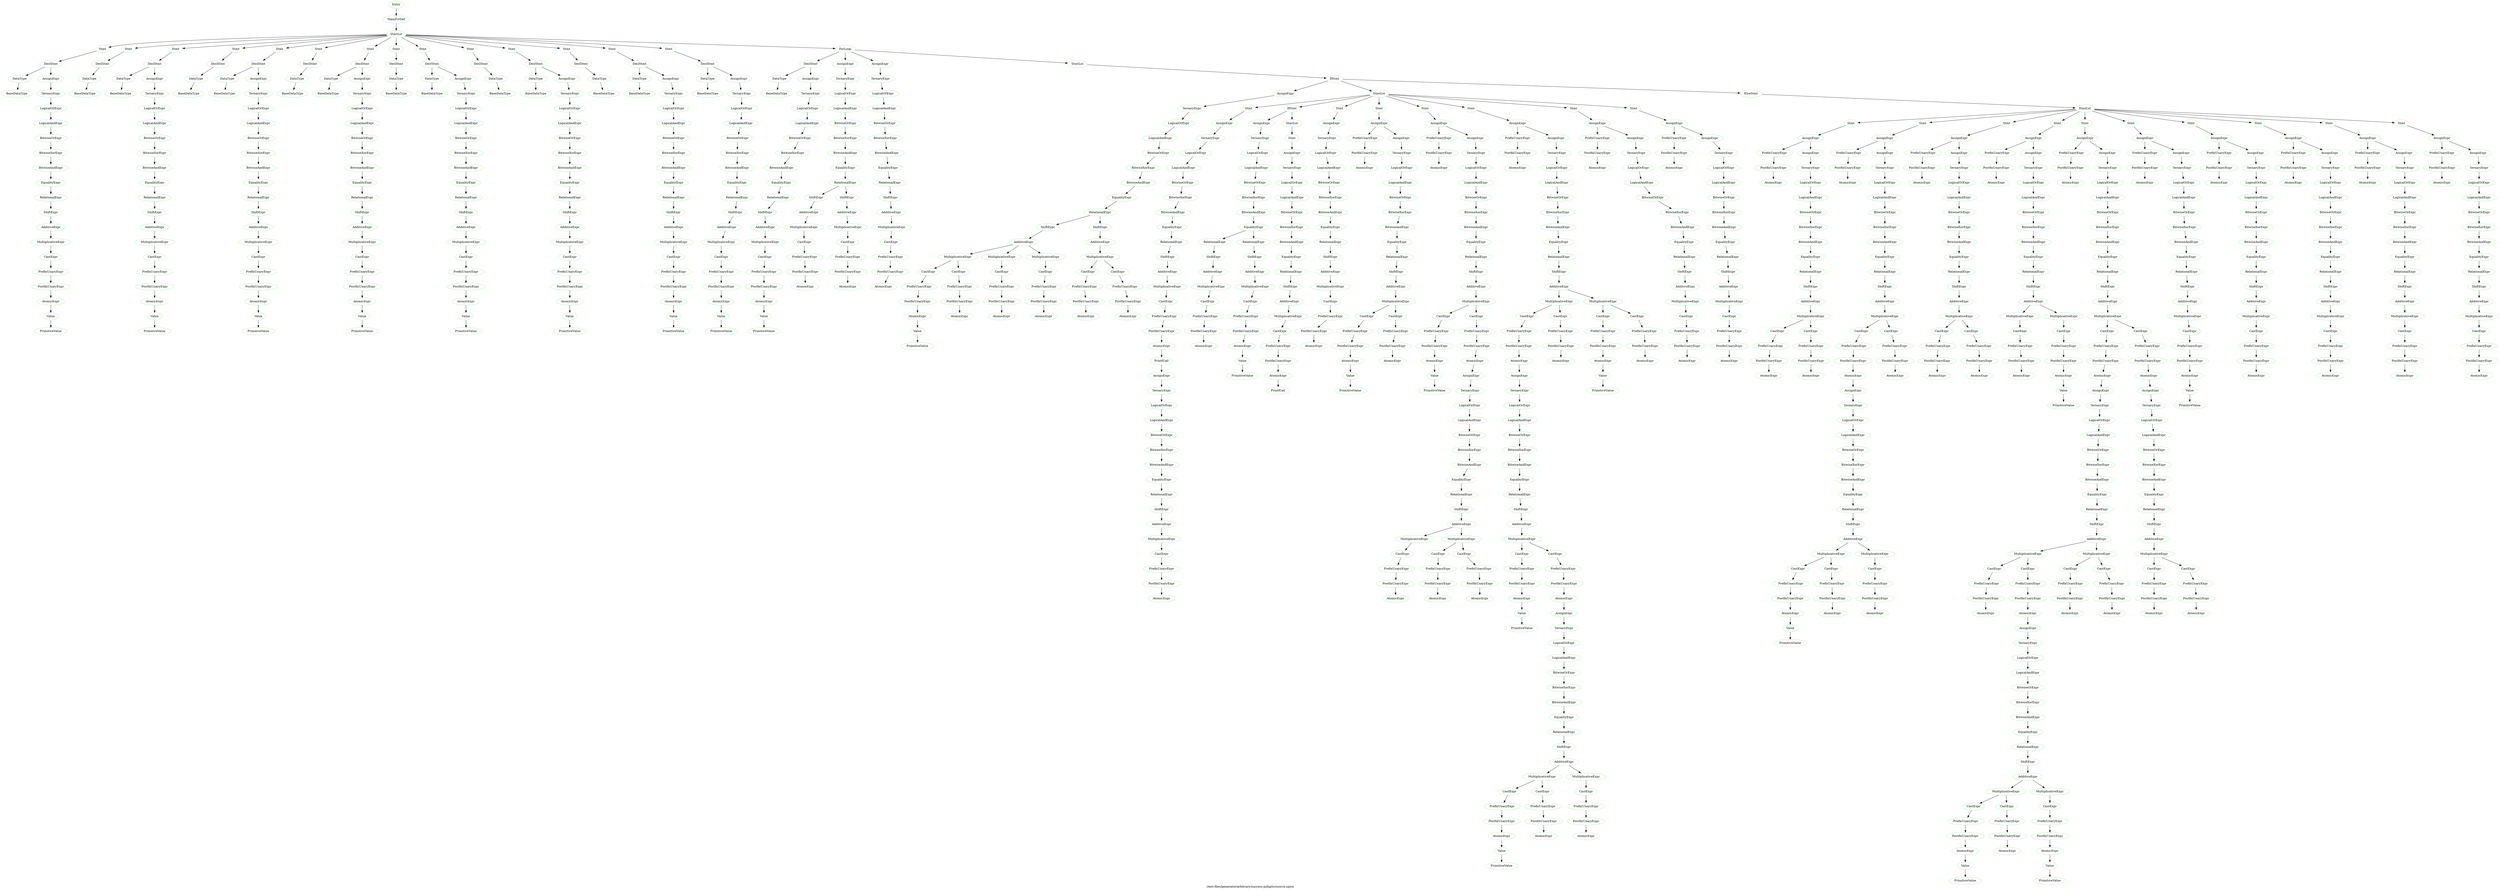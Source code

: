 digraph {
 rankdir="TB";
 label="./test-files/generator/arbitrary/success-pidigits/source.spice";
 L1C1_Entry [color="lightgreen",label="Entry"];
 L4C1_MainFctDef [color="lightgreen",label="MainFctDef"];
 L1C1_Entry -> L4C1_MainFctDef;
 L5C5_StmtLst [color="lightgreen",label="StmtLst"];
 L4C1_MainFctDef -> L5C5_StmtLst;
 L5C5_Stmt [color="lightgreen",label="Stmt"];
 L5C5_StmtLst -> L5C5_Stmt;
 L5C5_DeclStmt [color="lightgreen",label="DeclStmt"];
 L5C5_Stmt -> L5C5_DeclStmt;
 L5C5_DataType [color="lightgreen",label="DataType"];
 L5C5_DeclStmt -> L5C5_DataType;
 L5C5_BaseDataType [color="lightgreen",label="BaseDataType"];
 L5C5_DataType -> L5C5_BaseDataType;
 L5C14_AssignExpr [color="lightgreen",label="AssignExpr"];
 L5C5_DeclStmt -> L5C14_AssignExpr;
 L5C14_TernaryExpr [color="lightgreen",label="TernaryExpr"];
 L5C14_AssignExpr -> L5C14_TernaryExpr;
 L5C14_LogicalOrExpr [color="lightgreen",label="LogicalOrExpr"];
 L5C14_TernaryExpr -> L5C14_LogicalOrExpr;
 L5C14_LogicalAndExpr [color="lightgreen",label="LogicalAndExpr"];
 L5C14_LogicalOrExpr -> L5C14_LogicalAndExpr;
 L5C14_BitwiseOrExpr [color="lightgreen",label="BitwiseOrExpr"];
 L5C14_LogicalAndExpr -> L5C14_BitwiseOrExpr;
 L5C14_BitwiseXorExpr [color="lightgreen",label="BitwiseXorExpr"];
 L5C14_BitwiseOrExpr -> L5C14_BitwiseXorExpr;
 L5C14_BitwiseAndExpr [color="lightgreen",label="BitwiseAndExpr"];
 L5C14_BitwiseXorExpr -> L5C14_BitwiseAndExpr;
 L5C14_EqualityExpr [color="lightgreen",label="EqualityExpr"];
 L5C14_BitwiseAndExpr -> L5C14_EqualityExpr;
 L5C14_RelationalExpr [color="lightgreen",label="RelationalExpr"];
 L5C14_EqualityExpr -> L5C14_RelationalExpr;
 L5C14_ShiftExpr [color="lightgreen",label="ShiftExpr"];
 L5C14_RelationalExpr -> L5C14_ShiftExpr;
 L5C14_AdditiveExpr [color="lightgreen",label="AdditiveExpr"];
 L5C14_ShiftExpr -> L5C14_AdditiveExpr;
 L5C14_MultiplicativeExpr [color="lightgreen",label="MultiplicativeExpr"];
 L5C14_AdditiveExpr -> L5C14_MultiplicativeExpr;
 L5C14_CastExpr [color="lightgreen",label="CastExpr"];
 L5C14_MultiplicativeExpr -> L5C14_CastExpr;
 L5C14_PrefixUnaryExpr [color="lightgreen",label="PrefixUnaryExpr"];
 L5C14_CastExpr -> L5C14_PrefixUnaryExpr;
 L5C14_PostfixUnaryExpr [color="lightgreen",label="PostfixUnaryExpr"];
 L5C14_PrefixUnaryExpr -> L5C14_PostfixUnaryExpr;
 L5C14_AtomicExpr [color="lightgreen",label="AtomicExpr"];
 L5C14_PostfixUnaryExpr -> L5C14_AtomicExpr;
 L5C14_Value [color="lightgreen",label="Value"];
 L5C14_AtomicExpr -> L5C14_Value;
 L5C14_PrimitiveValue [color="lightgreen",label="PrimitiveValue"];
 L5C14_Value -> L5C14_PrimitiveValue;
 L6C5_Stmt [color="lightgreen",label="Stmt"];
 L5C5_StmtLst -> L6C5_Stmt;
 L6C5_DeclStmt [color="lightgreen",label="DeclStmt"];
 L6C5_Stmt -> L6C5_DeclStmt;
 L6C5_DataType [color="lightgreen",label="DataType"];
 L6C5_DeclStmt -> L6C5_DataType;
 L6C5_BaseDataType [color="lightgreen",label="BaseDataType"];
 L6C5_DataType -> L6C5_BaseDataType;
 L7C5_Stmt [color="lightgreen",label="Stmt"];
 L5C5_StmtLst -> L7C5_Stmt;
 L7C5_DeclStmt [color="lightgreen",label="DeclStmt"];
 L7C5_Stmt -> L7C5_DeclStmt;
 L7C5_DataType [color="lightgreen",label="DataType"];
 L7C5_DeclStmt -> L7C5_DataType;
 L7C5_BaseDataType [color="lightgreen",label="BaseDataType"];
 L7C5_DataType -> L7C5_BaseDataType;
 L7C14_AssignExpr [color="lightgreen",label="AssignExpr"];
 L7C5_DeclStmt -> L7C14_AssignExpr;
 L7C14_TernaryExpr [color="lightgreen",label="TernaryExpr"];
 L7C14_AssignExpr -> L7C14_TernaryExpr;
 L7C14_LogicalOrExpr [color="lightgreen",label="LogicalOrExpr"];
 L7C14_TernaryExpr -> L7C14_LogicalOrExpr;
 L7C14_LogicalAndExpr [color="lightgreen",label="LogicalAndExpr"];
 L7C14_LogicalOrExpr -> L7C14_LogicalAndExpr;
 L7C14_BitwiseOrExpr [color="lightgreen",label="BitwiseOrExpr"];
 L7C14_LogicalAndExpr -> L7C14_BitwiseOrExpr;
 L7C14_BitwiseXorExpr [color="lightgreen",label="BitwiseXorExpr"];
 L7C14_BitwiseOrExpr -> L7C14_BitwiseXorExpr;
 L7C14_BitwiseAndExpr [color="lightgreen",label="BitwiseAndExpr"];
 L7C14_BitwiseXorExpr -> L7C14_BitwiseAndExpr;
 L7C14_EqualityExpr [color="lightgreen",label="EqualityExpr"];
 L7C14_BitwiseAndExpr -> L7C14_EqualityExpr;
 L7C14_RelationalExpr [color="lightgreen",label="RelationalExpr"];
 L7C14_EqualityExpr -> L7C14_RelationalExpr;
 L7C14_ShiftExpr [color="lightgreen",label="ShiftExpr"];
 L7C14_RelationalExpr -> L7C14_ShiftExpr;
 L7C14_AdditiveExpr [color="lightgreen",label="AdditiveExpr"];
 L7C14_ShiftExpr -> L7C14_AdditiveExpr;
 L7C14_MultiplicativeExpr [color="lightgreen",label="MultiplicativeExpr"];
 L7C14_AdditiveExpr -> L7C14_MultiplicativeExpr;
 L7C14_CastExpr [color="lightgreen",label="CastExpr"];
 L7C14_MultiplicativeExpr -> L7C14_CastExpr;
 L7C14_PrefixUnaryExpr [color="lightgreen",label="PrefixUnaryExpr"];
 L7C14_CastExpr -> L7C14_PrefixUnaryExpr;
 L7C14_PostfixUnaryExpr [color="lightgreen",label="PostfixUnaryExpr"];
 L7C14_PrefixUnaryExpr -> L7C14_PostfixUnaryExpr;
 L7C14_AtomicExpr [color="lightgreen",label="AtomicExpr"];
 L7C14_PostfixUnaryExpr -> L7C14_AtomicExpr;
 L7C14_Value [color="lightgreen",label="Value"];
 L7C14_AtomicExpr -> L7C14_Value;
 L7C14_PrimitiveValue [color="lightgreen",label="PrimitiveValue"];
 L7C14_Value -> L7C14_PrimitiveValue;
 L8C5_Stmt [color="lightgreen",label="Stmt"];
 L5C5_StmtLst -> L8C5_Stmt;
 L8C5_DeclStmt [color="lightgreen",label="DeclStmt"];
 L8C5_Stmt -> L8C5_DeclStmt;
 L8C5_DataType [color="lightgreen",label="DataType"];
 L8C5_DeclStmt -> L8C5_DataType;
 L8C5_BaseDataType [color="lightgreen",label="BaseDataType"];
 L8C5_DataType -> L8C5_BaseDataType;
 L9C5_Stmt [color="lightgreen",label="Stmt"];
 L5C5_StmtLst -> L9C5_Stmt;
 L9C5_DeclStmt [color="lightgreen",label="DeclStmt"];
 L9C5_Stmt -> L9C5_DeclStmt;
 L9C5_DataType [color="lightgreen",label="DataType"];
 L9C5_DeclStmt -> L9C5_DataType;
 L9C5_BaseDataType [color="lightgreen",label="BaseDataType"];
 L9C5_DataType -> L9C5_BaseDataType;
 L9C14_AssignExpr [color="lightgreen",label="AssignExpr"];
 L9C5_DeclStmt -> L9C14_AssignExpr;
 L9C14_TernaryExpr [color="lightgreen",label="TernaryExpr"];
 L9C14_AssignExpr -> L9C14_TernaryExpr;
 L9C14_LogicalOrExpr [color="lightgreen",label="LogicalOrExpr"];
 L9C14_TernaryExpr -> L9C14_LogicalOrExpr;
 L9C14_LogicalAndExpr [color="lightgreen",label="LogicalAndExpr"];
 L9C14_LogicalOrExpr -> L9C14_LogicalAndExpr;
 L9C14_BitwiseOrExpr [color="lightgreen",label="BitwiseOrExpr"];
 L9C14_LogicalAndExpr -> L9C14_BitwiseOrExpr;
 L9C14_BitwiseXorExpr [color="lightgreen",label="BitwiseXorExpr"];
 L9C14_BitwiseOrExpr -> L9C14_BitwiseXorExpr;
 L9C14_BitwiseAndExpr [color="lightgreen",label="BitwiseAndExpr"];
 L9C14_BitwiseXorExpr -> L9C14_BitwiseAndExpr;
 L9C14_EqualityExpr [color="lightgreen",label="EqualityExpr"];
 L9C14_BitwiseAndExpr -> L9C14_EqualityExpr;
 L9C14_RelationalExpr [color="lightgreen",label="RelationalExpr"];
 L9C14_EqualityExpr -> L9C14_RelationalExpr;
 L9C14_ShiftExpr [color="lightgreen",label="ShiftExpr"];
 L9C14_RelationalExpr -> L9C14_ShiftExpr;
 L9C14_AdditiveExpr [color="lightgreen",label="AdditiveExpr"];
 L9C14_ShiftExpr -> L9C14_AdditiveExpr;
 L9C14_MultiplicativeExpr [color="lightgreen",label="MultiplicativeExpr"];
 L9C14_AdditiveExpr -> L9C14_MultiplicativeExpr;
 L9C14_CastExpr [color="lightgreen",label="CastExpr"];
 L9C14_MultiplicativeExpr -> L9C14_CastExpr;
 L9C14_PrefixUnaryExpr [color="lightgreen",label="PrefixUnaryExpr"];
 L9C14_CastExpr -> L9C14_PrefixUnaryExpr;
 L9C14_PostfixUnaryExpr [color="lightgreen",label="PostfixUnaryExpr"];
 L9C14_PrefixUnaryExpr -> L9C14_PostfixUnaryExpr;
 L9C14_AtomicExpr [color="lightgreen",label="AtomicExpr"];
 L9C14_PostfixUnaryExpr -> L9C14_AtomicExpr;
 L9C14_Value [color="lightgreen",label="Value"];
 L9C14_AtomicExpr -> L9C14_Value;
 L9C14_PrimitiveValue [color="lightgreen",label="PrimitiveValue"];
 L9C14_Value -> L9C14_PrimitiveValue;
 L10C5_Stmt [color="lightgreen",label="Stmt"];
 L5C5_StmtLst -> L10C5_Stmt;
 L10C5_DeclStmt [color="lightgreen",label="DeclStmt"];
 L10C5_Stmt -> L10C5_DeclStmt;
 L10C5_DataType [color="lightgreen",label="DataType"];
 L10C5_DeclStmt -> L10C5_DataType;
 L10C5_BaseDataType [color="lightgreen",label="BaseDataType"];
 L10C5_DataType -> L10C5_BaseDataType;
 L11C5_Stmt [color="lightgreen",label="Stmt"];
 L5C5_StmtLst -> L11C5_Stmt;
 L11C5_DeclStmt [color="lightgreen",label="DeclStmt"];
 L11C5_Stmt -> L11C5_DeclStmt;
 L11C5_DataType [color="lightgreen",label="DataType"];
 L11C5_DeclStmt -> L11C5_DataType;
 L11C5_BaseDataType [color="lightgreen",label="BaseDataType"];
 L11C5_DataType -> L11C5_BaseDataType;
 L11C14_AssignExpr [color="lightgreen",label="AssignExpr"];
 L11C5_DeclStmt -> L11C14_AssignExpr;
 L11C14_TernaryExpr [color="lightgreen",label="TernaryExpr"];
 L11C14_AssignExpr -> L11C14_TernaryExpr;
 L11C14_LogicalOrExpr [color="lightgreen",label="LogicalOrExpr"];
 L11C14_TernaryExpr -> L11C14_LogicalOrExpr;
 L11C14_LogicalAndExpr [color="lightgreen",label="LogicalAndExpr"];
 L11C14_LogicalOrExpr -> L11C14_LogicalAndExpr;
 L11C14_BitwiseOrExpr [color="lightgreen",label="BitwiseOrExpr"];
 L11C14_LogicalAndExpr -> L11C14_BitwiseOrExpr;
 L11C14_BitwiseXorExpr [color="lightgreen",label="BitwiseXorExpr"];
 L11C14_BitwiseOrExpr -> L11C14_BitwiseXorExpr;
 L11C14_BitwiseAndExpr [color="lightgreen",label="BitwiseAndExpr"];
 L11C14_BitwiseXorExpr -> L11C14_BitwiseAndExpr;
 L11C14_EqualityExpr [color="lightgreen",label="EqualityExpr"];
 L11C14_BitwiseAndExpr -> L11C14_EqualityExpr;
 L11C14_RelationalExpr [color="lightgreen",label="RelationalExpr"];
 L11C14_EqualityExpr -> L11C14_RelationalExpr;
 L11C14_ShiftExpr [color="lightgreen",label="ShiftExpr"];
 L11C14_RelationalExpr -> L11C14_ShiftExpr;
 L11C14_AdditiveExpr [color="lightgreen",label="AdditiveExpr"];
 L11C14_ShiftExpr -> L11C14_AdditiveExpr;
 L11C14_MultiplicativeExpr [color="lightgreen",label="MultiplicativeExpr"];
 L11C14_AdditiveExpr -> L11C14_MultiplicativeExpr;
 L11C14_CastExpr [color="lightgreen",label="CastExpr"];
 L11C14_MultiplicativeExpr -> L11C14_CastExpr;
 L11C14_PrefixUnaryExpr [color="lightgreen",label="PrefixUnaryExpr"];
 L11C14_CastExpr -> L11C14_PrefixUnaryExpr;
 L11C14_PostfixUnaryExpr [color="lightgreen",label="PostfixUnaryExpr"];
 L11C14_PrefixUnaryExpr -> L11C14_PostfixUnaryExpr;
 L11C14_AtomicExpr [color="lightgreen",label="AtomicExpr"];
 L11C14_PostfixUnaryExpr -> L11C14_AtomicExpr;
 L11C14_Value [color="lightgreen",label="Value"];
 L11C14_AtomicExpr -> L11C14_Value;
 L11C14_PrimitiveValue [color="lightgreen",label="PrimitiveValue"];
 L11C14_Value -> L11C14_PrimitiveValue;
 L12C5_Stmt [color="lightgreen",label="Stmt"];
 L5C5_StmtLst -> L12C5_Stmt;
 L12C5_DeclStmt [color="lightgreen",label="DeclStmt"];
 L12C5_Stmt -> L12C5_DeclStmt;
 L12C5_DataType [color="lightgreen",label="DataType"];
 L12C5_DeclStmt -> L12C5_DataType;
 L12C5_BaseDataType [color="lightgreen",label="BaseDataType"];
 L12C5_DataType -> L12C5_BaseDataType;
 L13C5_Stmt [color="lightgreen",label="Stmt"];
 L5C5_StmtLst -> L13C5_Stmt;
 L13C5_DeclStmt [color="lightgreen",label="DeclStmt"];
 L13C5_Stmt -> L13C5_DeclStmt;
 L13C5_DataType [color="lightgreen",label="DataType"];
 L13C5_DeclStmt -> L13C5_DataType;
 L13C5_BaseDataType [color="lightgreen",label="BaseDataType"];
 L13C5_DataType -> L13C5_BaseDataType;
 L13C14_AssignExpr [color="lightgreen",label="AssignExpr"];
 L13C5_DeclStmt -> L13C14_AssignExpr;
 L13C14_TernaryExpr [color="lightgreen",label="TernaryExpr"];
 L13C14_AssignExpr -> L13C14_TernaryExpr;
 L13C14_LogicalOrExpr [color="lightgreen",label="LogicalOrExpr"];
 L13C14_TernaryExpr -> L13C14_LogicalOrExpr;
 L13C14_LogicalAndExpr [color="lightgreen",label="LogicalAndExpr"];
 L13C14_LogicalOrExpr -> L13C14_LogicalAndExpr;
 L13C14_BitwiseOrExpr [color="lightgreen",label="BitwiseOrExpr"];
 L13C14_LogicalAndExpr -> L13C14_BitwiseOrExpr;
 L13C14_BitwiseXorExpr [color="lightgreen",label="BitwiseXorExpr"];
 L13C14_BitwiseOrExpr -> L13C14_BitwiseXorExpr;
 L13C14_BitwiseAndExpr [color="lightgreen",label="BitwiseAndExpr"];
 L13C14_BitwiseXorExpr -> L13C14_BitwiseAndExpr;
 L13C14_EqualityExpr [color="lightgreen",label="EqualityExpr"];
 L13C14_BitwiseAndExpr -> L13C14_EqualityExpr;
 L13C14_RelationalExpr [color="lightgreen",label="RelationalExpr"];
 L13C14_EqualityExpr -> L13C14_RelationalExpr;
 L13C14_ShiftExpr [color="lightgreen",label="ShiftExpr"];
 L13C14_RelationalExpr -> L13C14_ShiftExpr;
 L13C14_AdditiveExpr [color="lightgreen",label="AdditiveExpr"];
 L13C14_ShiftExpr -> L13C14_AdditiveExpr;
 L13C14_MultiplicativeExpr [color="lightgreen",label="MultiplicativeExpr"];
 L13C14_AdditiveExpr -> L13C14_MultiplicativeExpr;
 L13C14_CastExpr [color="lightgreen",label="CastExpr"];
 L13C14_MultiplicativeExpr -> L13C14_CastExpr;
 L13C14_PrefixUnaryExpr [color="lightgreen",label="PrefixUnaryExpr"];
 L13C14_CastExpr -> L13C14_PrefixUnaryExpr;
 L13C14_PostfixUnaryExpr [color="lightgreen",label="PostfixUnaryExpr"];
 L13C14_PrefixUnaryExpr -> L13C14_PostfixUnaryExpr;
 L13C14_AtomicExpr [color="lightgreen",label="AtomicExpr"];
 L13C14_PostfixUnaryExpr -> L13C14_AtomicExpr;
 L13C14_Value [color="lightgreen",label="Value"];
 L13C14_AtomicExpr -> L13C14_Value;
 L13C14_PrimitiveValue [color="lightgreen",label="PrimitiveValue"];
 L13C14_Value -> L13C14_PrimitiveValue;
 L14C5_Stmt [color="lightgreen",label="Stmt"];
 L5C5_StmtLst -> L14C5_Stmt;
 L14C5_DeclStmt [color="lightgreen",label="DeclStmt"];
 L14C5_Stmt -> L14C5_DeclStmt;
 L14C5_DataType [color="lightgreen",label="DataType"];
 L14C5_DeclStmt -> L14C5_DataType;
 L14C5_BaseDataType [color="lightgreen",label="BaseDataType"];
 L14C5_DataType -> L14C5_BaseDataType;
 L15C5_Stmt [color="lightgreen",label="Stmt"];
 L5C5_StmtLst -> L15C5_Stmt;
 L15C5_DeclStmt [color="lightgreen",label="DeclStmt"];
 L15C5_Stmt -> L15C5_DeclStmt;
 L15C5_DataType [color="lightgreen",label="DataType"];
 L15C5_DeclStmt -> L15C5_DataType;
 L15C5_BaseDataType [color="lightgreen",label="BaseDataType"];
 L15C5_DataType -> L15C5_BaseDataType;
 L15C14_AssignExpr [color="lightgreen",label="AssignExpr"];
 L15C5_DeclStmt -> L15C14_AssignExpr;
 L15C14_TernaryExpr [color="lightgreen",label="TernaryExpr"];
 L15C14_AssignExpr -> L15C14_TernaryExpr;
 L15C14_LogicalOrExpr [color="lightgreen",label="LogicalOrExpr"];
 L15C14_TernaryExpr -> L15C14_LogicalOrExpr;
 L15C14_LogicalAndExpr [color="lightgreen",label="LogicalAndExpr"];
 L15C14_LogicalOrExpr -> L15C14_LogicalAndExpr;
 L15C14_BitwiseOrExpr [color="lightgreen",label="BitwiseOrExpr"];
 L15C14_LogicalAndExpr -> L15C14_BitwiseOrExpr;
 L15C14_BitwiseXorExpr [color="lightgreen",label="BitwiseXorExpr"];
 L15C14_BitwiseOrExpr -> L15C14_BitwiseXorExpr;
 L15C14_BitwiseAndExpr [color="lightgreen",label="BitwiseAndExpr"];
 L15C14_BitwiseXorExpr -> L15C14_BitwiseAndExpr;
 L15C14_EqualityExpr [color="lightgreen",label="EqualityExpr"];
 L15C14_BitwiseAndExpr -> L15C14_EqualityExpr;
 L15C14_RelationalExpr [color="lightgreen",label="RelationalExpr"];
 L15C14_EqualityExpr -> L15C14_RelationalExpr;
 L15C14_ShiftExpr [color="lightgreen",label="ShiftExpr"];
 L15C14_RelationalExpr -> L15C14_ShiftExpr;
 L15C14_AdditiveExpr [color="lightgreen",label="AdditiveExpr"];
 L15C14_ShiftExpr -> L15C14_AdditiveExpr;
 L15C14_MultiplicativeExpr [color="lightgreen",label="MultiplicativeExpr"];
 L15C14_AdditiveExpr -> L15C14_MultiplicativeExpr;
 L15C14_CastExpr [color="lightgreen",label="CastExpr"];
 L15C14_MultiplicativeExpr -> L15C14_CastExpr;
 L15C14_PrefixUnaryExpr [color="lightgreen",label="PrefixUnaryExpr"];
 L15C14_CastExpr -> L15C14_PrefixUnaryExpr;
 L15C14_PostfixUnaryExpr [color="lightgreen",label="PostfixUnaryExpr"];
 L15C14_PrefixUnaryExpr -> L15C14_PostfixUnaryExpr;
 L15C14_AtomicExpr [color="lightgreen",label="AtomicExpr"];
 L15C14_PostfixUnaryExpr -> L15C14_AtomicExpr;
 L15C14_Value [color="lightgreen",label="Value"];
 L15C14_AtomicExpr -> L15C14_Value;
 L15C14_PrimitiveValue [color="lightgreen",label="PrimitiveValue"];
 L15C14_Value -> L15C14_PrimitiveValue;
 L16C5_Stmt [color="lightgreen",label="Stmt"];
 L5C5_StmtLst -> L16C5_Stmt;
 L16C5_DeclStmt [color="lightgreen",label="DeclStmt"];
 L16C5_Stmt -> L16C5_DeclStmt;
 L16C5_DataType [color="lightgreen",label="DataType"];
 L16C5_DeclStmt -> L16C5_DataType;
 L16C5_BaseDataType [color="lightgreen",label="BaseDataType"];
 L16C5_DataType -> L16C5_BaseDataType;
 L18C5_Stmt [color="lightgreen",label="Stmt"];
 L5C5_StmtLst -> L18C5_Stmt;
 L18C5_DeclStmt [color="lightgreen",label="DeclStmt"];
 L18C5_Stmt -> L18C5_DeclStmt;
 L18C5_DataType [color="lightgreen",label="DataType"];
 L18C5_DeclStmt -> L18C5_DataType;
 L18C5_BaseDataType [color="lightgreen",label="BaseDataType"];
 L18C5_DataType -> L18C5_BaseDataType;
 L18C22_AssignExpr [color="lightgreen",label="AssignExpr"];
 L18C5_DeclStmt -> L18C22_AssignExpr;
 L18C22_TernaryExpr [color="lightgreen",label="TernaryExpr"];
 L18C22_AssignExpr -> L18C22_TernaryExpr;
 L18C22_LogicalOrExpr [color="lightgreen",label="LogicalOrExpr"];
 L18C22_TernaryExpr -> L18C22_LogicalOrExpr;
 L18C22_LogicalAndExpr [color="lightgreen",label="LogicalAndExpr"];
 L18C22_LogicalOrExpr -> L18C22_LogicalAndExpr;
 L18C22_BitwiseOrExpr [color="lightgreen",label="BitwiseOrExpr"];
 L18C22_LogicalAndExpr -> L18C22_BitwiseOrExpr;
 L18C22_BitwiseXorExpr [color="lightgreen",label="BitwiseXorExpr"];
 L18C22_BitwiseOrExpr -> L18C22_BitwiseXorExpr;
 L18C22_BitwiseAndExpr [color="lightgreen",label="BitwiseAndExpr"];
 L18C22_BitwiseXorExpr -> L18C22_BitwiseAndExpr;
 L18C22_EqualityExpr [color="lightgreen",label="EqualityExpr"];
 L18C22_BitwiseAndExpr -> L18C22_EqualityExpr;
 L18C22_RelationalExpr [color="lightgreen",label="RelationalExpr"];
 L18C22_EqualityExpr -> L18C22_RelationalExpr;
 L18C22_ShiftExpr [color="lightgreen",label="ShiftExpr"];
 L18C22_RelationalExpr -> L18C22_ShiftExpr;
 L18C22_AdditiveExpr [color="lightgreen",label="AdditiveExpr"];
 L18C22_ShiftExpr -> L18C22_AdditiveExpr;
 L18C22_MultiplicativeExpr [color="lightgreen",label="MultiplicativeExpr"];
 L18C22_AdditiveExpr -> L18C22_MultiplicativeExpr;
 L18C22_CastExpr [color="lightgreen",label="CastExpr"];
 L18C22_MultiplicativeExpr -> L18C22_CastExpr;
 L18C22_PrefixUnaryExpr [color="lightgreen",label="PrefixUnaryExpr"];
 L18C22_CastExpr -> L18C22_PrefixUnaryExpr;
 L18C22_PostfixUnaryExpr [color="lightgreen",label="PostfixUnaryExpr"];
 L18C22_PrefixUnaryExpr -> L18C22_PostfixUnaryExpr;
 L18C22_AtomicExpr [color="lightgreen",label="AtomicExpr"];
 L18C22_PostfixUnaryExpr -> L18C22_AtomicExpr;
 L18C22_Value [color="lightgreen",label="Value"];
 L18C22_AtomicExpr -> L18C22_Value;
 L18C22_PrimitiveValue [color="lightgreen",label="PrimitiveValue"];
 L18C22_Value -> L18C22_PrimitiveValue;
 L19C5_Stmt [color="lightgreen",label="Stmt"];
 L5C5_StmtLst -> L19C5_Stmt;
 L19C5_DeclStmt [color="lightgreen",label="DeclStmt"];
 L19C5_Stmt -> L19C5_DeclStmt;
 L19C5_DataType [color="lightgreen",label="DataType"];
 L19C5_DeclStmt -> L19C5_DataType;
 L19C5_BaseDataType [color="lightgreen",label="BaseDataType"];
 L19C5_DataType -> L19C5_BaseDataType;
 L19C25_AssignExpr [color="lightgreen",label="AssignExpr"];
 L19C5_DeclStmt -> L19C25_AssignExpr;
 L19C25_TernaryExpr [color="lightgreen",label="TernaryExpr"];
 L19C25_AssignExpr -> L19C25_TernaryExpr;
 L19C25_LogicalOrExpr [color="lightgreen",label="LogicalOrExpr"];
 L19C25_TernaryExpr -> L19C25_LogicalOrExpr;
 L19C25_LogicalAndExpr [color="lightgreen",label="LogicalAndExpr"];
 L19C25_LogicalOrExpr -> L19C25_LogicalAndExpr;
 L19C25_BitwiseOrExpr [color="lightgreen",label="BitwiseOrExpr"];
 L19C25_LogicalAndExpr -> L19C25_BitwiseOrExpr;
 L19C25_BitwiseXorExpr [color="lightgreen",label="BitwiseXorExpr"];
 L19C25_BitwiseOrExpr -> L19C25_BitwiseXorExpr;
 L19C25_BitwiseAndExpr [color="lightgreen",label="BitwiseAndExpr"];
 L19C25_BitwiseXorExpr -> L19C25_BitwiseAndExpr;
 L19C25_EqualityExpr [color="lightgreen",label="EqualityExpr"];
 L19C25_BitwiseAndExpr -> L19C25_EqualityExpr;
 L19C25_RelationalExpr [color="lightgreen",label="RelationalExpr"];
 L19C25_EqualityExpr -> L19C25_RelationalExpr;
 L19C25_ShiftExpr [color="lightgreen",label="ShiftExpr"];
 L19C25_RelationalExpr -> L19C25_ShiftExpr;
 L19C25_AdditiveExpr [color="lightgreen",label="AdditiveExpr"];
 L19C25_ShiftExpr -> L19C25_AdditiveExpr;
 L19C25_MultiplicativeExpr [color="lightgreen",label="MultiplicativeExpr"];
 L19C25_AdditiveExpr -> L19C25_MultiplicativeExpr;
 L19C25_CastExpr [color="lightgreen",label="CastExpr"];
 L19C25_MultiplicativeExpr -> L19C25_CastExpr;
 L19C25_PrefixUnaryExpr [color="lightgreen",label="PrefixUnaryExpr"];
 L19C25_CastExpr -> L19C25_PrefixUnaryExpr;
 L19C25_PostfixUnaryExpr [color="lightgreen",label="PostfixUnaryExpr"];
 L19C25_PrefixUnaryExpr -> L19C25_PostfixUnaryExpr;
 L19C25_AtomicExpr [color="lightgreen",label="AtomicExpr"];
 L19C25_PostfixUnaryExpr -> L19C25_AtomicExpr;
 L19C25_Value [color="lightgreen",label="Value"];
 L19C25_AtomicExpr -> L19C25_Value;
 L19C25_PrimitiveValue [color="lightgreen",label="PrimitiveValue"];
 L19C25_Value -> L19C25_PrimitiveValue;
 L21C5_ForLoop [color="lightgreen",label="ForLoop"];
 L5C5_StmtLst -> L21C5_ForLoop;
 L21C9_DeclStmt [color="lightgreen",label="DeclStmt"];
 L21C5_ForLoop -> L21C9_DeclStmt;
 L21C9_DataType [color="lightgreen",label="DataType"];
 L21C9_DeclStmt -> L21C9_DataType;
 L21C9_BaseDataType [color="lightgreen",label="BaseDataType"];
 L21C9_DataType -> L21C9_BaseDataType;
 L21C17_AssignExpr [color="lightgreen",label="AssignExpr"];
 L21C9_DeclStmt -> L21C17_AssignExpr;
 L21C17_TernaryExpr [color="lightgreen",label="TernaryExpr"];
 L21C17_AssignExpr -> L21C17_TernaryExpr;
 L21C17_LogicalOrExpr [color="lightgreen",label="LogicalOrExpr"];
 L21C17_TernaryExpr -> L21C17_LogicalOrExpr;
 L21C17_LogicalAndExpr [color="lightgreen",label="LogicalAndExpr"];
 L21C17_LogicalOrExpr -> L21C17_LogicalAndExpr;
 L21C17_BitwiseOrExpr [color="lightgreen",label="BitwiseOrExpr"];
 L21C17_LogicalAndExpr -> L21C17_BitwiseOrExpr;
 L21C17_BitwiseXorExpr [color="lightgreen",label="BitwiseXorExpr"];
 L21C17_BitwiseOrExpr -> L21C17_BitwiseXorExpr;
 L21C17_BitwiseAndExpr [color="lightgreen",label="BitwiseAndExpr"];
 L21C17_BitwiseXorExpr -> L21C17_BitwiseAndExpr;
 L21C17_EqualityExpr [color="lightgreen",label="EqualityExpr"];
 L21C17_BitwiseAndExpr -> L21C17_EqualityExpr;
 L21C17_RelationalExpr [color="lightgreen",label="RelationalExpr"];
 L21C17_EqualityExpr -> L21C17_RelationalExpr;
 L21C17_ShiftExpr [color="lightgreen",label="ShiftExpr"];
 L21C17_RelationalExpr -> L21C17_ShiftExpr;
 L21C17_AdditiveExpr [color="lightgreen",label="AdditiveExpr"];
 L21C17_ShiftExpr -> L21C17_AdditiveExpr;
 L21C17_MultiplicativeExpr [color="lightgreen",label="MultiplicativeExpr"];
 L21C17_AdditiveExpr -> L21C17_MultiplicativeExpr;
 L21C17_CastExpr [color="lightgreen",label="CastExpr"];
 L21C17_MultiplicativeExpr -> L21C17_CastExpr;
 L21C17_PrefixUnaryExpr [color="lightgreen",label="PrefixUnaryExpr"];
 L21C17_CastExpr -> L21C17_PrefixUnaryExpr;
 L21C17_PostfixUnaryExpr [color="lightgreen",label="PostfixUnaryExpr"];
 L21C17_PrefixUnaryExpr -> L21C17_PostfixUnaryExpr;
 L21C17_AtomicExpr [color="lightgreen",label="AtomicExpr"];
 L21C17_PostfixUnaryExpr -> L21C17_AtomicExpr;
 L21C17_Value [color="lightgreen",label="Value"];
 L21C17_AtomicExpr -> L21C17_Value;
 L21C17_PrimitiveValue [color="lightgreen",label="PrimitiveValue"];
 L21C17_Value -> L21C17_PrimitiveValue;
 L21C20_AssignExpr [color="lightgreen",label="AssignExpr"];
 L21C5_ForLoop -> L21C20_AssignExpr;
 L21C20_TernaryExpr [color="lightgreen",label="TernaryExpr"];
 L21C20_AssignExpr -> L21C20_TernaryExpr;
 L21C20_LogicalOrExpr [color="lightgreen",label="LogicalOrExpr"];
 L21C20_TernaryExpr -> L21C20_LogicalOrExpr;
 L21C20_LogicalAndExpr [color="lightgreen",label="LogicalAndExpr"];
 L21C20_LogicalOrExpr -> L21C20_LogicalAndExpr;
 L21C20_BitwiseOrExpr [color="lightgreen",label="BitwiseOrExpr"];
 L21C20_LogicalAndExpr -> L21C20_BitwiseOrExpr;
 L21C20_BitwiseXorExpr [color="lightgreen",label="BitwiseXorExpr"];
 L21C20_BitwiseOrExpr -> L21C20_BitwiseXorExpr;
 L21C20_BitwiseAndExpr [color="lightgreen",label="BitwiseAndExpr"];
 L21C20_BitwiseXorExpr -> L21C20_BitwiseAndExpr;
 L21C20_EqualityExpr [color="lightgreen",label="EqualityExpr"];
 L21C20_BitwiseAndExpr -> L21C20_EqualityExpr;
 L21C20_RelationalExpr [color="lightgreen",label="RelationalExpr"];
 L21C20_EqualityExpr -> L21C20_RelationalExpr;
 L21C20_ShiftExpr [color="lightgreen",label="ShiftExpr"];
 L21C20_RelationalExpr -> L21C20_ShiftExpr;
 L21C20_AdditiveExpr [color="lightgreen",label="AdditiveExpr"];
 L21C20_ShiftExpr -> L21C20_AdditiveExpr;
 L21C20_MultiplicativeExpr [color="lightgreen",label="MultiplicativeExpr"];
 L21C20_AdditiveExpr -> L21C20_MultiplicativeExpr;
 L21C20_CastExpr [color="lightgreen",label="CastExpr"];
 L21C20_MultiplicativeExpr -> L21C20_CastExpr;
 L21C20_PrefixUnaryExpr [color="lightgreen",label="PrefixUnaryExpr"];
 L21C20_CastExpr -> L21C20_PrefixUnaryExpr;
 L21C20_PostfixUnaryExpr [color="lightgreen",label="PostfixUnaryExpr"];
 L21C20_PrefixUnaryExpr -> L21C20_PostfixUnaryExpr;
 L21C20_AtomicExpr [color="lightgreen",label="AtomicExpr"];
 L21C20_PostfixUnaryExpr -> L21C20_AtomicExpr;
 L21C24_ShiftExpr [color="lightgreen",label="ShiftExpr"];
 L21C20_RelationalExpr -> L21C24_ShiftExpr;
 L21C24_AdditiveExpr [color="lightgreen",label="AdditiveExpr"];
 L21C24_ShiftExpr -> L21C24_AdditiveExpr;
 L21C24_MultiplicativeExpr [color="lightgreen",label="MultiplicativeExpr"];
 L21C24_AdditiveExpr -> L21C24_MultiplicativeExpr;
 L21C24_CastExpr [color="lightgreen",label="CastExpr"];
 L21C24_MultiplicativeExpr -> L21C24_CastExpr;
 L21C24_PrefixUnaryExpr [color="lightgreen",label="PrefixUnaryExpr"];
 L21C24_CastExpr -> L21C24_PrefixUnaryExpr;
 L21C24_PostfixUnaryExpr [color="lightgreen",label="PostfixUnaryExpr"];
 L21C24_PrefixUnaryExpr -> L21C24_PostfixUnaryExpr;
 L21C24_AtomicExpr [color="lightgreen",label="AtomicExpr"];
 L21C24_PostfixUnaryExpr -> L21C24_AtomicExpr;
 L21C36_AssignExpr [color="lightgreen",label="AssignExpr"];
 L21C5_ForLoop -> L21C36_AssignExpr;
 L21C36_TernaryExpr [color="lightgreen",label="TernaryExpr"];
 L21C36_AssignExpr -> L21C36_TernaryExpr;
 L21C36_LogicalOrExpr [color="lightgreen",label="LogicalOrExpr"];
 L21C36_TernaryExpr -> L21C36_LogicalOrExpr;
 L21C36_LogicalAndExpr [color="lightgreen",label="LogicalAndExpr"];
 L21C36_LogicalOrExpr -> L21C36_LogicalAndExpr;
 L21C36_BitwiseOrExpr [color="lightgreen",label="BitwiseOrExpr"];
 L21C36_LogicalAndExpr -> L21C36_BitwiseOrExpr;
 L21C36_BitwiseXorExpr [color="lightgreen",label="BitwiseXorExpr"];
 L21C36_BitwiseOrExpr -> L21C36_BitwiseXorExpr;
 L21C36_BitwiseAndExpr [color="lightgreen",label="BitwiseAndExpr"];
 L21C36_BitwiseXorExpr -> L21C36_BitwiseAndExpr;
 L21C36_EqualityExpr [color="lightgreen",label="EqualityExpr"];
 L21C36_BitwiseAndExpr -> L21C36_EqualityExpr;
 L21C36_RelationalExpr [color="lightgreen",label="RelationalExpr"];
 L21C36_EqualityExpr -> L21C36_RelationalExpr;
 L21C36_ShiftExpr [color="lightgreen",label="ShiftExpr"];
 L21C36_RelationalExpr -> L21C36_ShiftExpr;
 L21C36_AdditiveExpr [color="lightgreen",label="AdditiveExpr"];
 L21C36_ShiftExpr -> L21C36_AdditiveExpr;
 L21C36_MultiplicativeExpr [color="lightgreen",label="MultiplicativeExpr"];
 L21C36_AdditiveExpr -> L21C36_MultiplicativeExpr;
 L21C36_CastExpr [color="lightgreen",label="CastExpr"];
 L21C36_MultiplicativeExpr -> L21C36_CastExpr;
 L21C36_PrefixUnaryExpr [color="lightgreen",label="PrefixUnaryExpr"];
 L21C36_CastExpr -> L21C36_PrefixUnaryExpr;
 L21C36_PostfixUnaryExpr [color="lightgreen",label="PostfixUnaryExpr"];
 L21C36_PrefixUnaryExpr -> L21C36_PostfixUnaryExpr;
 L21C36_AtomicExpr [color="lightgreen",label="AtomicExpr"];
 L21C36_PostfixUnaryExpr -> L21C36_AtomicExpr;
 L22C9_StmtLst [color="lightgreen",label="StmtLst"];
 L21C5_ForLoop -> L22C9_StmtLst;
 L22C9_IfStmt [color="lightgreen",label="IfStmt"];
 L22C9_StmtLst -> L22C9_IfStmt;
 L22C12_AssignExpr [color="lightgreen",label="AssignExpr"];
 L22C9_IfStmt -> L22C12_AssignExpr;
 L22C12_TernaryExpr [color="lightgreen",label="TernaryExpr"];
 L22C12_AssignExpr -> L22C12_TernaryExpr;
 L22C12_LogicalOrExpr [color="lightgreen",label="LogicalOrExpr"];
 L22C12_TernaryExpr -> L22C12_LogicalOrExpr;
 L22C12_LogicalAndExpr [color="lightgreen",label="LogicalAndExpr"];
 L22C12_LogicalOrExpr -> L22C12_LogicalAndExpr;
 L22C12_BitwiseOrExpr [color="lightgreen",label="BitwiseOrExpr"];
 L22C12_LogicalAndExpr -> L22C12_BitwiseOrExpr;
 L22C12_BitwiseXorExpr [color="lightgreen",label="BitwiseXorExpr"];
 L22C12_BitwiseOrExpr -> L22C12_BitwiseXorExpr;
 L22C12_BitwiseAndExpr [color="lightgreen",label="BitwiseAndExpr"];
 L22C12_BitwiseXorExpr -> L22C12_BitwiseAndExpr;
 L22C12_EqualityExpr [color="lightgreen",label="EqualityExpr"];
 L22C12_BitwiseAndExpr -> L22C12_EqualityExpr;
 L22C12_RelationalExpr [color="lightgreen",label="RelationalExpr"];
 L22C12_EqualityExpr -> L22C12_RelationalExpr;
 L22C12_ShiftExpr [color="lightgreen",label="ShiftExpr"];
 L22C12_RelationalExpr -> L22C12_ShiftExpr;
 L22C12_AdditiveExpr [color="lightgreen",label="AdditiveExpr"];
 L22C12_ShiftExpr -> L22C12_AdditiveExpr;
 L22C12_MultiplicativeExpr [color="lightgreen",label="MultiplicativeExpr"];
 L22C12_AdditiveExpr -> L22C12_MultiplicativeExpr;
 L22C12_CastExpr [color="lightgreen",label="CastExpr"];
 L22C12_MultiplicativeExpr -> L22C12_CastExpr;
 L22C12_PrefixUnaryExpr [color="lightgreen",label="PrefixUnaryExpr"];
 L22C12_CastExpr -> L22C12_PrefixUnaryExpr;
 L22C12_PostfixUnaryExpr [color="lightgreen",label="PostfixUnaryExpr"];
 L22C12_PrefixUnaryExpr -> L22C12_PostfixUnaryExpr;
 L22C12_AtomicExpr [color="lightgreen",label="AtomicExpr"];
 L22C12_PostfixUnaryExpr -> L22C12_AtomicExpr;
 L22C12_Value [color="lightgreen",label="Value"];
 L22C12_AtomicExpr -> L22C12_Value;
 L22C12_PrimitiveValue [color="lightgreen",label="PrimitiveValue"];
 L22C12_Value -> L22C12_PrimitiveValue;
 L22C17_CastExpr [color="lightgreen",label="CastExpr"];
 L22C12_MultiplicativeExpr -> L22C17_CastExpr;
 L22C17_PrefixUnaryExpr [color="lightgreen",label="PrefixUnaryExpr"];
 L22C17_CastExpr -> L22C17_PrefixUnaryExpr;
 L22C17_PostfixUnaryExpr [color="lightgreen",label="PostfixUnaryExpr"];
 L22C17_PrefixUnaryExpr -> L22C17_PostfixUnaryExpr;
 L22C17_AtomicExpr [color="lightgreen",label="AtomicExpr"];
 L22C17_PostfixUnaryExpr -> L22C17_AtomicExpr;
 L22C21_MultiplicativeExpr [color="lightgreen",label="MultiplicativeExpr"];
 L22C12_AdditiveExpr -> L22C21_MultiplicativeExpr;
 L22C21_CastExpr [color="lightgreen",label="CastExpr"];
 L22C21_MultiplicativeExpr -> L22C21_CastExpr;
 L22C21_PrefixUnaryExpr [color="lightgreen",label="PrefixUnaryExpr"];
 L22C21_CastExpr -> L22C21_PrefixUnaryExpr;
 L22C21_PostfixUnaryExpr [color="lightgreen",label="PostfixUnaryExpr"];
 L22C21_PrefixUnaryExpr -> L22C21_PostfixUnaryExpr;
 L22C21_AtomicExpr [color="lightgreen",label="AtomicExpr"];
 L22C21_PostfixUnaryExpr -> L22C21_AtomicExpr;
 L22C25_MultiplicativeExpr [color="lightgreen",label="MultiplicativeExpr"];
 L22C12_AdditiveExpr -> L22C25_MultiplicativeExpr;
 L22C25_CastExpr [color="lightgreen",label="CastExpr"];
 L22C25_MultiplicativeExpr -> L22C25_CastExpr;
 L22C25_PrefixUnaryExpr [color="lightgreen",label="PrefixUnaryExpr"];
 L22C25_CastExpr -> L22C25_PrefixUnaryExpr;
 L22C25_PostfixUnaryExpr [color="lightgreen",label="PostfixUnaryExpr"];
 L22C25_PrefixUnaryExpr -> L22C25_PostfixUnaryExpr;
 L22C25_AtomicExpr [color="lightgreen",label="AtomicExpr"];
 L22C25_PostfixUnaryExpr -> L22C25_AtomicExpr;
 L22C29_ShiftExpr [color="lightgreen",label="ShiftExpr"];
 L22C12_RelationalExpr -> L22C29_ShiftExpr;
 L22C29_AdditiveExpr [color="lightgreen",label="AdditiveExpr"];
 L22C29_ShiftExpr -> L22C29_AdditiveExpr;
 L22C29_MultiplicativeExpr [color="lightgreen",label="MultiplicativeExpr"];
 L22C29_AdditiveExpr -> L22C29_MultiplicativeExpr;
 L22C29_CastExpr [color="lightgreen",label="CastExpr"];
 L22C29_MultiplicativeExpr -> L22C29_CastExpr;
 L22C29_PrefixUnaryExpr [color="lightgreen",label="PrefixUnaryExpr"];
 L22C29_CastExpr -> L22C29_PrefixUnaryExpr;
 L22C29_PostfixUnaryExpr [color="lightgreen",label="PostfixUnaryExpr"];
 L22C29_PrefixUnaryExpr -> L22C29_PostfixUnaryExpr;
 L22C29_AtomicExpr [color="lightgreen",label="AtomicExpr"];
 L22C29_PostfixUnaryExpr -> L22C29_AtomicExpr;
 L22C33_CastExpr [color="lightgreen",label="CastExpr"];
 L22C29_MultiplicativeExpr -> L22C33_CastExpr;
 L22C33_PrefixUnaryExpr [color="lightgreen",label="PrefixUnaryExpr"];
 L22C33_CastExpr -> L22C33_PrefixUnaryExpr;
 L22C33_PostfixUnaryExpr [color="lightgreen",label="PostfixUnaryExpr"];
 L22C33_PrefixUnaryExpr -> L22C33_PostfixUnaryExpr;
 L22C33_AtomicExpr [color="lightgreen",label="AtomicExpr"];
 L22C33_PostfixUnaryExpr -> L22C33_AtomicExpr;
 L23C13_StmtLst [color="lightgreen",label="StmtLst"];
 L22C9_IfStmt -> L23C13_StmtLst;
 L23C13_Stmt [color="lightgreen",label="Stmt"];
 L23C13_StmtLst -> L23C13_Stmt;
 L23C13_AssignExpr [color="lightgreen",label="AssignExpr"];
 L23C13_Stmt -> L23C13_AssignExpr;
 L23C13_TernaryExpr [color="lightgreen",label="TernaryExpr"];
 L23C13_AssignExpr -> L23C13_TernaryExpr;
 L23C13_LogicalOrExpr [color="lightgreen",label="LogicalOrExpr"];
 L23C13_TernaryExpr -> L23C13_LogicalOrExpr;
 L23C13_LogicalAndExpr [color="lightgreen",label="LogicalAndExpr"];
 L23C13_LogicalOrExpr -> L23C13_LogicalAndExpr;
 L23C13_BitwiseOrExpr [color="lightgreen",label="BitwiseOrExpr"];
 L23C13_LogicalAndExpr -> L23C13_BitwiseOrExpr;
 L23C13_BitwiseXorExpr [color="lightgreen",label="BitwiseXorExpr"];
 L23C13_BitwiseOrExpr -> L23C13_BitwiseXorExpr;
 L23C13_BitwiseAndExpr [color="lightgreen",label="BitwiseAndExpr"];
 L23C13_BitwiseXorExpr -> L23C13_BitwiseAndExpr;
 L23C13_EqualityExpr [color="lightgreen",label="EqualityExpr"];
 L23C13_BitwiseAndExpr -> L23C13_EqualityExpr;
 L23C13_RelationalExpr [color="lightgreen",label="RelationalExpr"];
 L23C13_EqualityExpr -> L23C13_RelationalExpr;
 L23C13_ShiftExpr [color="lightgreen",label="ShiftExpr"];
 L23C13_RelationalExpr -> L23C13_ShiftExpr;
 L23C13_AdditiveExpr [color="lightgreen",label="AdditiveExpr"];
 L23C13_ShiftExpr -> L23C13_AdditiveExpr;
 L23C13_MultiplicativeExpr [color="lightgreen",label="MultiplicativeExpr"];
 L23C13_AdditiveExpr -> L23C13_MultiplicativeExpr;
 L23C13_CastExpr [color="lightgreen",label="CastExpr"];
 L23C13_MultiplicativeExpr -> L23C13_CastExpr;
 L23C13_PrefixUnaryExpr [color="lightgreen",label="PrefixUnaryExpr"];
 L23C13_CastExpr -> L23C13_PrefixUnaryExpr;
 L23C13_PostfixUnaryExpr [color="lightgreen",label="PostfixUnaryExpr"];
 L23C13_PrefixUnaryExpr -> L23C13_PostfixUnaryExpr;
 L23C13_AtomicExpr [color="lightgreen",label="AtomicExpr"];
 L23C13_PostfixUnaryExpr -> L23C13_AtomicExpr;
 L23C13_PrintfCall [color="lightgreen",label="PrintfCall"];
 L23C13_AtomicExpr -> L23C13_PrintfCall;
 L23C26_AssignExpr [color="lightgreen",label="AssignExpr"];
 L23C13_PrintfCall -> L23C26_AssignExpr;
 L23C26_TernaryExpr [color="lightgreen",label="TernaryExpr"];
 L23C26_AssignExpr -> L23C26_TernaryExpr;
 L23C26_LogicalOrExpr [color="lightgreen",label="LogicalOrExpr"];
 L23C26_TernaryExpr -> L23C26_LogicalOrExpr;
 L23C26_LogicalAndExpr [color="lightgreen",label="LogicalAndExpr"];
 L23C26_LogicalOrExpr -> L23C26_LogicalAndExpr;
 L23C26_BitwiseOrExpr [color="lightgreen",label="BitwiseOrExpr"];
 L23C26_LogicalAndExpr -> L23C26_BitwiseOrExpr;
 L23C26_BitwiseXorExpr [color="lightgreen",label="BitwiseXorExpr"];
 L23C26_BitwiseOrExpr -> L23C26_BitwiseXorExpr;
 L23C26_BitwiseAndExpr [color="lightgreen",label="BitwiseAndExpr"];
 L23C26_BitwiseXorExpr -> L23C26_BitwiseAndExpr;
 L23C26_EqualityExpr [color="lightgreen",label="EqualityExpr"];
 L23C26_BitwiseAndExpr -> L23C26_EqualityExpr;
 L23C26_RelationalExpr [color="lightgreen",label="RelationalExpr"];
 L23C26_EqualityExpr -> L23C26_RelationalExpr;
 L23C26_ShiftExpr [color="lightgreen",label="ShiftExpr"];
 L23C26_RelationalExpr -> L23C26_ShiftExpr;
 L23C26_AdditiveExpr [color="lightgreen",label="AdditiveExpr"];
 L23C26_ShiftExpr -> L23C26_AdditiveExpr;
 L23C26_MultiplicativeExpr [color="lightgreen",label="MultiplicativeExpr"];
 L23C26_AdditiveExpr -> L23C26_MultiplicativeExpr;
 L23C26_CastExpr [color="lightgreen",label="CastExpr"];
 L23C26_MultiplicativeExpr -> L23C26_CastExpr;
 L23C26_PrefixUnaryExpr [color="lightgreen",label="PrefixUnaryExpr"];
 L23C26_CastExpr -> L23C26_PrefixUnaryExpr;
 L23C26_PostfixUnaryExpr [color="lightgreen",label="PostfixUnaryExpr"];
 L23C26_PrefixUnaryExpr -> L23C26_PostfixUnaryExpr;
 L23C26_AtomicExpr [color="lightgreen",label="AtomicExpr"];
 L23C26_PostfixUnaryExpr -> L23C26_AtomicExpr;
 L24C13_IfStmt [color="lightgreen",label="IfStmt"];
 L23C13_StmtLst -> L24C13_IfStmt;
 L24C16_AssignExpr [color="lightgreen",label="AssignExpr"];
 L24C13_IfStmt -> L24C16_AssignExpr;
 L24C16_TernaryExpr [color="lightgreen",label="TernaryExpr"];
 L24C16_AssignExpr -> L24C16_TernaryExpr;
 L24C16_LogicalOrExpr [color="lightgreen",label="LogicalOrExpr"];
 L24C16_TernaryExpr -> L24C16_LogicalOrExpr;
 L24C16_LogicalAndExpr [color="lightgreen",label="LogicalAndExpr"];
 L24C16_LogicalOrExpr -> L24C16_LogicalAndExpr;
 L24C16_BitwiseOrExpr [color="lightgreen",label="BitwiseOrExpr"];
 L24C16_LogicalAndExpr -> L24C16_BitwiseOrExpr;
 L24C16_BitwiseXorExpr [color="lightgreen",label="BitwiseXorExpr"];
 L24C16_BitwiseOrExpr -> L24C16_BitwiseXorExpr;
 L24C16_BitwiseAndExpr [color="lightgreen",label="BitwiseAndExpr"];
 L24C16_BitwiseXorExpr -> L24C16_BitwiseAndExpr;
 L24C16_EqualityExpr [color="lightgreen",label="EqualityExpr"];
 L24C16_BitwiseAndExpr -> L24C16_EqualityExpr;
 L24C16_RelationalExpr [color="lightgreen",label="RelationalExpr"];
 L24C16_EqualityExpr -> L24C16_RelationalExpr;
 L24C16_ShiftExpr [color="lightgreen",label="ShiftExpr"];
 L24C16_RelationalExpr -> L24C16_ShiftExpr;
 L24C16_AdditiveExpr [color="lightgreen",label="AdditiveExpr"];
 L24C16_ShiftExpr -> L24C16_AdditiveExpr;
 L24C16_MultiplicativeExpr [color="lightgreen",label="MultiplicativeExpr"];
 L24C16_AdditiveExpr -> L24C16_MultiplicativeExpr;
 L24C16_CastExpr [color="lightgreen",label="CastExpr"];
 L24C16_MultiplicativeExpr -> L24C16_CastExpr;
 L24C16_PrefixUnaryExpr [color="lightgreen",label="PrefixUnaryExpr"];
 L24C16_CastExpr -> L24C16_PrefixUnaryExpr;
 L24C16_PostfixUnaryExpr [color="lightgreen",label="PostfixUnaryExpr"];
 L24C16_PrefixUnaryExpr -> L24C16_PostfixUnaryExpr;
 L24C16_AtomicExpr [color="lightgreen",label="AtomicExpr"];
 L24C16_PostfixUnaryExpr -> L24C16_AtomicExpr;
 L24C33_RelationalExpr [color="lightgreen",label="RelationalExpr"];
 L24C16_EqualityExpr -> L24C33_RelationalExpr;
 L24C33_ShiftExpr [color="lightgreen",label="ShiftExpr"];
 L24C33_RelationalExpr -> L24C33_ShiftExpr;
 L24C33_AdditiveExpr [color="lightgreen",label="AdditiveExpr"];
 L24C33_ShiftExpr -> L24C33_AdditiveExpr;
 L24C33_MultiplicativeExpr [color="lightgreen",label="MultiplicativeExpr"];
 L24C33_AdditiveExpr -> L24C33_MultiplicativeExpr;
 L24C33_CastExpr [color="lightgreen",label="CastExpr"];
 L24C33_MultiplicativeExpr -> L24C33_CastExpr;
 L24C33_PrefixUnaryExpr [color="lightgreen",label="PrefixUnaryExpr"];
 L24C33_CastExpr -> L24C33_PrefixUnaryExpr;
 L24C33_PostfixUnaryExpr [color="lightgreen",label="PostfixUnaryExpr"];
 L24C33_PrefixUnaryExpr -> L24C33_PostfixUnaryExpr;
 L24C33_AtomicExpr [color="lightgreen",label="AtomicExpr"];
 L24C33_PostfixUnaryExpr -> L24C33_AtomicExpr;
 L24C33_Value [color="lightgreen",label="Value"];
 L24C33_AtomicExpr -> L24C33_Value;
 L24C33_PrimitiveValue [color="lightgreen",label="PrimitiveValue"];
 L24C33_Value -> L24C33_PrimitiveValue;
 L24C37_StmtLst [color="lightgreen",label="StmtLst"];
 L24C13_IfStmt -> L24C37_StmtLst;
 L24C37_Stmt [color="lightgreen",label="Stmt"];
 L24C37_StmtLst -> L24C37_Stmt;
 L24C37_AssignExpr [color="lightgreen",label="AssignExpr"];
 L24C37_Stmt -> L24C37_AssignExpr;
 L24C37_TernaryExpr [color="lightgreen",label="TernaryExpr"];
 L24C37_AssignExpr -> L24C37_TernaryExpr;
 L24C37_LogicalOrExpr [color="lightgreen",label="LogicalOrExpr"];
 L24C37_TernaryExpr -> L24C37_LogicalOrExpr;
 L24C37_LogicalAndExpr [color="lightgreen",label="LogicalAndExpr"];
 L24C37_LogicalOrExpr -> L24C37_LogicalAndExpr;
 L24C37_BitwiseOrExpr [color="lightgreen",label="BitwiseOrExpr"];
 L24C37_LogicalAndExpr -> L24C37_BitwiseOrExpr;
 L24C37_BitwiseXorExpr [color="lightgreen",label="BitwiseXorExpr"];
 L24C37_BitwiseOrExpr -> L24C37_BitwiseXorExpr;
 L24C37_BitwiseAndExpr [color="lightgreen",label="BitwiseAndExpr"];
 L24C37_BitwiseXorExpr -> L24C37_BitwiseAndExpr;
 L24C37_EqualityExpr [color="lightgreen",label="EqualityExpr"];
 L24C37_BitwiseAndExpr -> L24C37_EqualityExpr;
 L24C37_RelationalExpr [color="lightgreen",label="RelationalExpr"];
 L24C37_EqualityExpr -> L24C37_RelationalExpr;
 L24C37_ShiftExpr [color="lightgreen",label="ShiftExpr"];
 L24C37_RelationalExpr -> L24C37_ShiftExpr;
 L24C37_AdditiveExpr [color="lightgreen",label="AdditiveExpr"];
 L24C37_ShiftExpr -> L24C37_AdditiveExpr;
 L24C37_MultiplicativeExpr [color="lightgreen",label="MultiplicativeExpr"];
 L24C37_AdditiveExpr -> L24C37_MultiplicativeExpr;
 L24C37_CastExpr [color="lightgreen",label="CastExpr"];
 L24C37_MultiplicativeExpr -> L24C37_CastExpr;
 L24C37_PrefixUnaryExpr [color="lightgreen",label="PrefixUnaryExpr"];
 L24C37_CastExpr -> L24C37_PrefixUnaryExpr;
 L24C37_PostfixUnaryExpr [color="lightgreen",label="PostfixUnaryExpr"];
 L24C37_PrefixUnaryExpr -> L24C37_PostfixUnaryExpr;
 L24C37_AtomicExpr [color="lightgreen",label="AtomicExpr"];
 L24C37_PostfixUnaryExpr -> L24C37_AtomicExpr;
 L24C37_PrintfCall [color="lightgreen",label="PrintfCall"];
 L24C37_AtomicExpr -> L24C37_PrintfCall;
 L25C13_Stmt [color="lightgreen",label="Stmt"];
 L23C13_StmtLst -> L25C13_Stmt;
 L25C13_AssignExpr [color="lightgreen",label="AssignExpr"];
 L25C13_Stmt -> L25C13_AssignExpr;
 L25C13_TernaryExpr [color="lightgreen",label="TernaryExpr"];
 L25C13_AssignExpr -> L25C13_TernaryExpr;
 L25C13_LogicalOrExpr [color="lightgreen",label="LogicalOrExpr"];
 L25C13_TernaryExpr -> L25C13_LogicalOrExpr;
 L25C13_LogicalAndExpr [color="lightgreen",label="LogicalAndExpr"];
 L25C13_LogicalOrExpr -> L25C13_LogicalAndExpr;
 L25C13_BitwiseOrExpr [color="lightgreen",label="BitwiseOrExpr"];
 L25C13_LogicalAndExpr -> L25C13_BitwiseOrExpr;
 L25C13_BitwiseXorExpr [color="lightgreen",label="BitwiseXorExpr"];
 L25C13_BitwiseOrExpr -> L25C13_BitwiseXorExpr;
 L25C13_BitwiseAndExpr [color="lightgreen",label="BitwiseAndExpr"];
 L25C13_BitwiseXorExpr -> L25C13_BitwiseAndExpr;
 L25C13_EqualityExpr [color="lightgreen",label="EqualityExpr"];
 L25C13_BitwiseAndExpr -> L25C13_EqualityExpr;
 L25C13_RelationalExpr [color="lightgreen",label="RelationalExpr"];
 L25C13_EqualityExpr -> L25C13_RelationalExpr;
 L25C13_ShiftExpr [color="lightgreen",label="ShiftExpr"];
 L25C13_RelationalExpr -> L25C13_ShiftExpr;
 L25C13_AdditiveExpr [color="lightgreen",label="AdditiveExpr"];
 L25C13_ShiftExpr -> L25C13_AdditiveExpr;
 L25C13_MultiplicativeExpr [color="lightgreen",label="MultiplicativeExpr"];
 L25C13_AdditiveExpr -> L25C13_MultiplicativeExpr;
 L25C13_CastExpr [color="lightgreen",label="CastExpr"];
 L25C13_MultiplicativeExpr -> L25C13_CastExpr;
 L25C13_PrefixUnaryExpr [color="lightgreen",label="PrefixUnaryExpr"];
 L25C13_CastExpr -> L25C13_PrefixUnaryExpr;
 L25C13_PostfixUnaryExpr [color="lightgreen",label="PostfixUnaryExpr"];
 L25C13_PrefixUnaryExpr -> L25C13_PostfixUnaryExpr;
 L25C13_AtomicExpr [color="lightgreen",label="AtomicExpr"];
 L25C13_PostfixUnaryExpr -> L25C13_AtomicExpr;
 L26C13_Stmt [color="lightgreen",label="Stmt"];
 L23C13_StmtLst -> L26C13_Stmt;
 L26C13_AssignExpr [color="lightgreen",label="AssignExpr"];
 L26C13_Stmt -> L26C13_AssignExpr;
 L26C13_PrefixUnaryExpr [color="lightgreen",label="PrefixUnaryExpr"];
 L26C13_AssignExpr -> L26C13_PrefixUnaryExpr;
 L26C13_PostfixUnaryExpr [color="lightgreen",label="PostfixUnaryExpr"];
 L26C13_PrefixUnaryExpr -> L26C13_PostfixUnaryExpr;
 L26C13_AtomicExpr [color="lightgreen",label="AtomicExpr"];
 L26C13_PostfixUnaryExpr -> L26C13_AtomicExpr;
 L26C21_AssignExpr [color="lightgreen",label="AssignExpr"];
 L26C13_AssignExpr -> L26C21_AssignExpr;
 L26C21_TernaryExpr [color="lightgreen",label="TernaryExpr"];
 L26C21_AssignExpr -> L26C21_TernaryExpr;
 L26C21_LogicalOrExpr [color="lightgreen",label="LogicalOrExpr"];
 L26C21_TernaryExpr -> L26C21_LogicalOrExpr;
 L26C21_LogicalAndExpr [color="lightgreen",label="LogicalAndExpr"];
 L26C21_LogicalOrExpr -> L26C21_LogicalAndExpr;
 L26C21_BitwiseOrExpr [color="lightgreen",label="BitwiseOrExpr"];
 L26C21_LogicalAndExpr -> L26C21_BitwiseOrExpr;
 L26C21_BitwiseXorExpr [color="lightgreen",label="BitwiseXorExpr"];
 L26C21_BitwiseOrExpr -> L26C21_BitwiseXorExpr;
 L26C21_BitwiseAndExpr [color="lightgreen",label="BitwiseAndExpr"];
 L26C21_BitwiseXorExpr -> L26C21_BitwiseAndExpr;
 L26C21_EqualityExpr [color="lightgreen",label="EqualityExpr"];
 L26C21_BitwiseAndExpr -> L26C21_EqualityExpr;
 L26C21_RelationalExpr [color="lightgreen",label="RelationalExpr"];
 L26C21_EqualityExpr -> L26C21_RelationalExpr;
 L26C21_ShiftExpr [color="lightgreen",label="ShiftExpr"];
 L26C21_RelationalExpr -> L26C21_ShiftExpr;
 L26C21_AdditiveExpr [color="lightgreen",label="AdditiveExpr"];
 L26C21_ShiftExpr -> L26C21_AdditiveExpr;
 L26C21_MultiplicativeExpr [color="lightgreen",label="MultiplicativeExpr"];
 L26C21_AdditiveExpr -> L26C21_MultiplicativeExpr;
 L26C21_CastExpr [color="lightgreen",label="CastExpr"];
 L26C21_MultiplicativeExpr -> L26C21_CastExpr;
 L26C21_PrefixUnaryExpr [color="lightgreen",label="PrefixUnaryExpr"];
 L26C21_CastExpr -> L26C21_PrefixUnaryExpr;
 L26C21_PostfixUnaryExpr [color="lightgreen",label="PostfixUnaryExpr"];
 L26C21_PrefixUnaryExpr -> L26C21_PostfixUnaryExpr;
 L26C21_AtomicExpr [color="lightgreen",label="AtomicExpr"];
 L26C21_PostfixUnaryExpr -> L26C21_AtomicExpr;
 L26C21_Value [color="lightgreen",label="Value"];
 L26C21_AtomicExpr -> L26C21_Value;
 L26C21_PrimitiveValue [color="lightgreen",label="PrimitiveValue"];
 L26C21_Value -> L26C21_PrimitiveValue;
 L26C27_CastExpr [color="lightgreen",label="CastExpr"];
 L26C21_MultiplicativeExpr -> L26C27_CastExpr;
 L26C27_PrefixUnaryExpr [color="lightgreen",label="PrefixUnaryExpr"];
 L26C27_CastExpr -> L26C27_PrefixUnaryExpr;
 L26C27_PostfixUnaryExpr [color="lightgreen",label="PostfixUnaryExpr"];
 L26C27_PrefixUnaryExpr -> L26C27_PostfixUnaryExpr;
 L26C27_AtomicExpr [color="lightgreen",label="AtomicExpr"];
 L26C27_PostfixUnaryExpr -> L26C27_AtomicExpr;
 L27C13_Stmt [color="lightgreen",label="Stmt"];
 L23C13_StmtLst -> L27C13_Stmt;
 L27C13_AssignExpr [color="lightgreen",label="AssignExpr"];
 L27C13_Stmt -> L27C13_AssignExpr;
 L27C13_PrefixUnaryExpr [color="lightgreen",label="PrefixUnaryExpr"];
 L27C13_AssignExpr -> L27C13_PrefixUnaryExpr;
 L27C13_PostfixUnaryExpr [color="lightgreen",label="PostfixUnaryExpr"];
 L27C13_PrefixUnaryExpr -> L27C13_PostfixUnaryExpr;
 L27C13_AtomicExpr [color="lightgreen",label="AtomicExpr"];
 L27C13_PostfixUnaryExpr -> L27C13_AtomicExpr;
 L27C21_AssignExpr [color="lightgreen",label="AssignExpr"];
 L27C13_AssignExpr -> L27C21_AssignExpr;
 L27C21_TernaryExpr [color="lightgreen",label="TernaryExpr"];
 L27C21_AssignExpr -> L27C21_TernaryExpr;
 L27C21_LogicalOrExpr [color="lightgreen",label="LogicalOrExpr"];
 L27C21_TernaryExpr -> L27C21_LogicalOrExpr;
 L27C21_LogicalAndExpr [color="lightgreen",label="LogicalAndExpr"];
 L27C21_LogicalOrExpr -> L27C21_LogicalAndExpr;
 L27C21_BitwiseOrExpr [color="lightgreen",label="BitwiseOrExpr"];
 L27C21_LogicalAndExpr -> L27C21_BitwiseOrExpr;
 L27C21_BitwiseXorExpr [color="lightgreen",label="BitwiseXorExpr"];
 L27C21_BitwiseOrExpr -> L27C21_BitwiseXorExpr;
 L27C21_BitwiseAndExpr [color="lightgreen",label="BitwiseAndExpr"];
 L27C21_BitwiseXorExpr -> L27C21_BitwiseAndExpr;
 L27C21_EqualityExpr [color="lightgreen",label="EqualityExpr"];
 L27C21_BitwiseAndExpr -> L27C21_EqualityExpr;
 L27C21_RelationalExpr [color="lightgreen",label="RelationalExpr"];
 L27C21_EqualityExpr -> L27C21_RelationalExpr;
 L27C21_ShiftExpr [color="lightgreen",label="ShiftExpr"];
 L27C21_RelationalExpr -> L27C21_ShiftExpr;
 L27C21_AdditiveExpr [color="lightgreen",label="AdditiveExpr"];
 L27C21_ShiftExpr -> L27C21_AdditiveExpr;
 L27C21_MultiplicativeExpr [color="lightgreen",label="MultiplicativeExpr"];
 L27C21_AdditiveExpr -> L27C21_MultiplicativeExpr;
 L27C21_CastExpr [color="lightgreen",label="CastExpr"];
 L27C21_MultiplicativeExpr -> L27C21_CastExpr;
 L27C21_PrefixUnaryExpr [color="lightgreen",label="PrefixUnaryExpr"];
 L27C21_CastExpr -> L27C21_PrefixUnaryExpr;
 L27C21_PostfixUnaryExpr [color="lightgreen",label="PostfixUnaryExpr"];
 L27C21_PrefixUnaryExpr -> L27C21_PostfixUnaryExpr;
 L27C21_AtomicExpr [color="lightgreen",label="AtomicExpr"];
 L27C21_PostfixUnaryExpr -> L27C21_AtomicExpr;
 L27C21_Value [color="lightgreen",label="Value"];
 L27C21_AtomicExpr -> L27C21_Value;
 L27C21_PrimitiveValue [color="lightgreen",label="PrimitiveValue"];
 L27C21_Value -> L27C21_PrimitiveValue;
 L27C27_CastExpr [color="lightgreen",label="CastExpr"];
 L27C21_MultiplicativeExpr -> L27C27_CastExpr;
 L27C27_PrefixUnaryExpr [color="lightgreen",label="PrefixUnaryExpr"];
 L27C27_CastExpr -> L27C27_PrefixUnaryExpr;
 L27C27_PostfixUnaryExpr [color="lightgreen",label="PostfixUnaryExpr"];
 L27C27_PrefixUnaryExpr -> L27C27_PostfixUnaryExpr;
 L27C27_AtomicExpr [color="lightgreen",label="AtomicExpr"];
 L27C27_PostfixUnaryExpr -> L27C27_AtomicExpr;
 L27C28_AssignExpr [color="lightgreen",label="AssignExpr"];
 L27C27_AtomicExpr -> L27C28_AssignExpr;
 L27C28_TernaryExpr [color="lightgreen",label="TernaryExpr"];
 L27C28_AssignExpr -> L27C28_TernaryExpr;
 L27C28_LogicalOrExpr [color="lightgreen",label="LogicalOrExpr"];
 L27C28_TernaryExpr -> L27C28_LogicalOrExpr;
 L27C28_LogicalAndExpr [color="lightgreen",label="LogicalAndExpr"];
 L27C28_LogicalOrExpr -> L27C28_LogicalAndExpr;
 L27C28_BitwiseOrExpr [color="lightgreen",label="BitwiseOrExpr"];
 L27C28_LogicalAndExpr -> L27C28_BitwiseOrExpr;
 L27C28_BitwiseXorExpr [color="lightgreen",label="BitwiseXorExpr"];
 L27C28_BitwiseOrExpr -> L27C28_BitwiseXorExpr;
 L27C28_BitwiseAndExpr [color="lightgreen",label="BitwiseAndExpr"];
 L27C28_BitwiseXorExpr -> L27C28_BitwiseAndExpr;
 L27C28_EqualityExpr [color="lightgreen",label="EqualityExpr"];
 L27C28_BitwiseAndExpr -> L27C28_EqualityExpr;
 L27C28_RelationalExpr [color="lightgreen",label="RelationalExpr"];
 L27C28_EqualityExpr -> L27C28_RelationalExpr;
 L27C28_ShiftExpr [color="lightgreen",label="ShiftExpr"];
 L27C28_RelationalExpr -> L27C28_ShiftExpr;
 L27C28_AdditiveExpr [color="lightgreen",label="AdditiveExpr"];
 L27C28_ShiftExpr -> L27C28_AdditiveExpr;
 L27C28_MultiplicativeExpr [color="lightgreen",label="MultiplicativeExpr"];
 L27C28_AdditiveExpr -> L27C28_MultiplicativeExpr;
 L27C28_CastExpr [color="lightgreen",label="CastExpr"];
 L27C28_MultiplicativeExpr -> L27C28_CastExpr;
 L27C28_PrefixUnaryExpr [color="lightgreen",label="PrefixUnaryExpr"];
 L27C28_CastExpr -> L27C28_PrefixUnaryExpr;
 L27C28_PostfixUnaryExpr [color="lightgreen",label="PostfixUnaryExpr"];
 L27C28_PrefixUnaryExpr -> L27C28_PostfixUnaryExpr;
 L27C28_AtomicExpr [color="lightgreen",label="AtomicExpr"];
 L27C28_PostfixUnaryExpr -> L27C28_AtomicExpr;
 L27C32_MultiplicativeExpr [color="lightgreen",label="MultiplicativeExpr"];
 L27C28_AdditiveExpr -> L27C32_MultiplicativeExpr;
 L27C32_CastExpr [color="lightgreen",label="CastExpr"];
 L27C32_MultiplicativeExpr -> L27C32_CastExpr;
 L27C32_PrefixUnaryExpr [color="lightgreen",label="PrefixUnaryExpr"];
 L27C32_CastExpr -> L27C32_PrefixUnaryExpr;
 L27C32_PostfixUnaryExpr [color="lightgreen",label="PostfixUnaryExpr"];
 L27C32_PrefixUnaryExpr -> L27C32_PostfixUnaryExpr;
 L27C32_AtomicExpr [color="lightgreen",label="AtomicExpr"];
 L27C32_PostfixUnaryExpr -> L27C32_AtomicExpr;
 L27C36_CastExpr [color="lightgreen",label="CastExpr"];
 L27C32_MultiplicativeExpr -> L27C36_CastExpr;
 L27C36_PrefixUnaryExpr [color="lightgreen",label="PrefixUnaryExpr"];
 L27C36_CastExpr -> L27C36_PrefixUnaryExpr;
 L27C36_PostfixUnaryExpr [color="lightgreen",label="PostfixUnaryExpr"];
 L27C36_PrefixUnaryExpr -> L27C36_PostfixUnaryExpr;
 L27C36_AtomicExpr [color="lightgreen",label="AtomicExpr"];
 L27C36_PostfixUnaryExpr -> L27C36_AtomicExpr;
 L28C13_Stmt [color="lightgreen",label="Stmt"];
 L23C13_StmtLst -> L28C13_Stmt;
 L28C13_AssignExpr [color="lightgreen",label="AssignExpr"];
 L28C13_Stmt -> L28C13_AssignExpr;
 L28C13_PrefixUnaryExpr [color="lightgreen",label="PrefixUnaryExpr"];
 L28C13_AssignExpr -> L28C13_PrefixUnaryExpr;
 L28C13_PostfixUnaryExpr [color="lightgreen",label="PostfixUnaryExpr"];
 L28C13_PrefixUnaryExpr -> L28C13_PostfixUnaryExpr;
 L28C13_AtomicExpr [color="lightgreen",label="AtomicExpr"];
 L28C13_PostfixUnaryExpr -> L28C13_AtomicExpr;
 L28C17_AssignExpr [color="lightgreen",label="AssignExpr"];
 L28C13_AssignExpr -> L28C17_AssignExpr;
 L28C17_TernaryExpr [color="lightgreen",label="TernaryExpr"];
 L28C17_AssignExpr -> L28C17_TernaryExpr;
 L28C17_LogicalOrExpr [color="lightgreen",label="LogicalOrExpr"];
 L28C17_TernaryExpr -> L28C17_LogicalOrExpr;
 L28C17_LogicalAndExpr [color="lightgreen",label="LogicalAndExpr"];
 L28C17_LogicalOrExpr -> L28C17_LogicalAndExpr;
 L28C17_BitwiseOrExpr [color="lightgreen",label="BitwiseOrExpr"];
 L28C17_LogicalAndExpr -> L28C17_BitwiseOrExpr;
 L28C17_BitwiseXorExpr [color="lightgreen",label="BitwiseXorExpr"];
 L28C17_BitwiseOrExpr -> L28C17_BitwiseXorExpr;
 L28C17_BitwiseAndExpr [color="lightgreen",label="BitwiseAndExpr"];
 L28C17_BitwiseXorExpr -> L28C17_BitwiseAndExpr;
 L28C17_EqualityExpr [color="lightgreen",label="EqualityExpr"];
 L28C17_BitwiseAndExpr -> L28C17_EqualityExpr;
 L28C17_RelationalExpr [color="lightgreen",label="RelationalExpr"];
 L28C17_EqualityExpr -> L28C17_RelationalExpr;
 L28C17_ShiftExpr [color="lightgreen",label="ShiftExpr"];
 L28C17_RelationalExpr -> L28C17_ShiftExpr;
 L28C17_AdditiveExpr [color="lightgreen",label="AdditiveExpr"];
 L28C17_ShiftExpr -> L28C17_AdditiveExpr;
 L28C17_MultiplicativeExpr [color="lightgreen",label="MultiplicativeExpr"];
 L28C17_AdditiveExpr -> L28C17_MultiplicativeExpr;
 L28C17_CastExpr [color="lightgreen",label="CastExpr"];
 L28C17_MultiplicativeExpr -> L28C17_CastExpr;
 L28C17_PrefixUnaryExpr [color="lightgreen",label="PrefixUnaryExpr"];
 L28C17_CastExpr -> L28C17_PrefixUnaryExpr;
 L28C17_PostfixUnaryExpr [color="lightgreen",label="PostfixUnaryExpr"];
 L28C17_PrefixUnaryExpr -> L28C17_PostfixUnaryExpr;
 L28C17_AtomicExpr [color="lightgreen",label="AtomicExpr"];
 L28C17_PostfixUnaryExpr -> L28C17_AtomicExpr;
 L28C18_AssignExpr [color="lightgreen",label="AssignExpr"];
 L28C17_AtomicExpr -> L28C18_AssignExpr;
 L28C18_TernaryExpr [color="lightgreen",label="TernaryExpr"];
 L28C18_AssignExpr -> L28C18_TernaryExpr;
 L28C18_LogicalOrExpr [color="lightgreen",label="LogicalOrExpr"];
 L28C18_TernaryExpr -> L28C18_LogicalOrExpr;
 L28C18_LogicalAndExpr [color="lightgreen",label="LogicalAndExpr"];
 L28C18_LogicalOrExpr -> L28C18_LogicalAndExpr;
 L28C18_BitwiseOrExpr [color="lightgreen",label="BitwiseOrExpr"];
 L28C18_LogicalAndExpr -> L28C18_BitwiseOrExpr;
 L28C18_BitwiseXorExpr [color="lightgreen",label="BitwiseXorExpr"];
 L28C18_BitwiseOrExpr -> L28C18_BitwiseXorExpr;
 L28C18_BitwiseAndExpr [color="lightgreen",label="BitwiseAndExpr"];
 L28C18_BitwiseXorExpr -> L28C18_BitwiseAndExpr;
 L28C18_EqualityExpr [color="lightgreen",label="EqualityExpr"];
 L28C18_BitwiseAndExpr -> L28C18_EqualityExpr;
 L28C18_RelationalExpr [color="lightgreen",label="RelationalExpr"];
 L28C18_EqualityExpr -> L28C18_RelationalExpr;
 L28C18_ShiftExpr [color="lightgreen",label="ShiftExpr"];
 L28C18_RelationalExpr -> L28C18_ShiftExpr;
 L28C18_AdditiveExpr [color="lightgreen",label="AdditiveExpr"];
 L28C18_ShiftExpr -> L28C18_AdditiveExpr;
 L28C18_MultiplicativeExpr [color="lightgreen",label="MultiplicativeExpr"];
 L28C18_AdditiveExpr -> L28C18_MultiplicativeExpr;
 L28C18_CastExpr [color="lightgreen",label="CastExpr"];
 L28C18_MultiplicativeExpr -> L28C18_CastExpr;
 L28C18_PrefixUnaryExpr [color="lightgreen",label="PrefixUnaryExpr"];
 L28C18_CastExpr -> L28C18_PrefixUnaryExpr;
 L28C18_PostfixUnaryExpr [color="lightgreen",label="PostfixUnaryExpr"];
 L28C18_PrefixUnaryExpr -> L28C18_PostfixUnaryExpr;
 L28C18_AtomicExpr [color="lightgreen",label="AtomicExpr"];
 L28C18_PostfixUnaryExpr -> L28C18_AtomicExpr;
 L28C18_Value [color="lightgreen",label="Value"];
 L28C18_AtomicExpr -> L28C18_Value;
 L28C18_PrimitiveValue [color="lightgreen",label="PrimitiveValue"];
 L28C18_Value -> L28C18_PrimitiveValue;
 L28C24_CastExpr [color="lightgreen",label="CastExpr"];
 L28C18_MultiplicativeExpr -> L28C24_CastExpr;
 L28C24_PrefixUnaryExpr [color="lightgreen",label="PrefixUnaryExpr"];
 L28C24_CastExpr -> L28C24_PrefixUnaryExpr;
 L28C24_PostfixUnaryExpr [color="lightgreen",label="PostfixUnaryExpr"];
 L28C24_PrefixUnaryExpr -> L28C24_PostfixUnaryExpr;
 L28C24_AtomicExpr [color="lightgreen",label="AtomicExpr"];
 L28C24_PostfixUnaryExpr -> L28C24_AtomicExpr;
 L28C25_AssignExpr [color="lightgreen",label="AssignExpr"];
 L28C24_AtomicExpr -> L28C25_AssignExpr;
 L28C25_TernaryExpr [color="lightgreen",label="TernaryExpr"];
 L28C25_AssignExpr -> L28C25_TernaryExpr;
 L28C25_LogicalOrExpr [color="lightgreen",label="LogicalOrExpr"];
 L28C25_TernaryExpr -> L28C25_LogicalOrExpr;
 L28C25_LogicalAndExpr [color="lightgreen",label="LogicalAndExpr"];
 L28C25_LogicalOrExpr -> L28C25_LogicalAndExpr;
 L28C25_BitwiseOrExpr [color="lightgreen",label="BitwiseOrExpr"];
 L28C25_LogicalAndExpr -> L28C25_BitwiseOrExpr;
 L28C25_BitwiseXorExpr [color="lightgreen",label="BitwiseXorExpr"];
 L28C25_BitwiseOrExpr -> L28C25_BitwiseXorExpr;
 L28C25_BitwiseAndExpr [color="lightgreen",label="BitwiseAndExpr"];
 L28C25_BitwiseXorExpr -> L28C25_BitwiseAndExpr;
 L28C25_EqualityExpr [color="lightgreen",label="EqualityExpr"];
 L28C25_BitwiseAndExpr -> L28C25_EqualityExpr;
 L28C25_RelationalExpr [color="lightgreen",label="RelationalExpr"];
 L28C25_EqualityExpr -> L28C25_RelationalExpr;
 L28C25_ShiftExpr [color="lightgreen",label="ShiftExpr"];
 L28C25_RelationalExpr -> L28C25_ShiftExpr;
 L28C25_AdditiveExpr [color="lightgreen",label="AdditiveExpr"];
 L28C25_ShiftExpr -> L28C25_AdditiveExpr;
 L28C25_MultiplicativeExpr [color="lightgreen",label="MultiplicativeExpr"];
 L28C25_AdditiveExpr -> L28C25_MultiplicativeExpr;
 L28C25_CastExpr [color="lightgreen",label="CastExpr"];
 L28C25_MultiplicativeExpr -> L28C25_CastExpr;
 L28C25_PrefixUnaryExpr [color="lightgreen",label="PrefixUnaryExpr"];
 L28C25_CastExpr -> L28C25_PrefixUnaryExpr;
 L28C25_PostfixUnaryExpr [color="lightgreen",label="PostfixUnaryExpr"];
 L28C25_PrefixUnaryExpr -> L28C25_PostfixUnaryExpr;
 L28C25_AtomicExpr [color="lightgreen",label="AtomicExpr"];
 L28C25_PostfixUnaryExpr -> L28C25_AtomicExpr;
 L28C25_Value [color="lightgreen",label="Value"];
 L28C25_AtomicExpr -> L28C25_Value;
 L28C25_PrimitiveValue [color="lightgreen",label="PrimitiveValue"];
 L28C25_Value -> L28C25_PrimitiveValue;
 L28C30_CastExpr [color="lightgreen",label="CastExpr"];
 L28C25_MultiplicativeExpr -> L28C30_CastExpr;
 L28C30_PrefixUnaryExpr [color="lightgreen",label="PrefixUnaryExpr"];
 L28C30_CastExpr -> L28C30_PrefixUnaryExpr;
 L28C30_PostfixUnaryExpr [color="lightgreen",label="PostfixUnaryExpr"];
 L28C30_PrefixUnaryExpr -> L28C30_PostfixUnaryExpr;
 L28C30_AtomicExpr [color="lightgreen",label="AtomicExpr"];
 L28C30_PostfixUnaryExpr -> L28C30_AtomicExpr;
 L28C34_MultiplicativeExpr [color="lightgreen",label="MultiplicativeExpr"];
 L28C25_AdditiveExpr -> L28C34_MultiplicativeExpr;
 L28C34_CastExpr [color="lightgreen",label="CastExpr"];
 L28C34_MultiplicativeExpr -> L28C34_CastExpr;
 L28C34_PrefixUnaryExpr [color="lightgreen",label="PrefixUnaryExpr"];
 L28C34_CastExpr -> L28C34_PrefixUnaryExpr;
 L28C34_PostfixUnaryExpr [color="lightgreen",label="PostfixUnaryExpr"];
 L28C34_PrefixUnaryExpr -> L28C34_PostfixUnaryExpr;
 L28C34_AtomicExpr [color="lightgreen",label="AtomicExpr"];
 L28C34_PostfixUnaryExpr -> L28C34_AtomicExpr;
 L28C40_CastExpr [color="lightgreen",label="CastExpr"];
 L28C17_MultiplicativeExpr -> L28C40_CastExpr;
 L28C40_PrefixUnaryExpr [color="lightgreen",label="PrefixUnaryExpr"];
 L28C40_CastExpr -> L28C40_PrefixUnaryExpr;
 L28C40_PostfixUnaryExpr [color="lightgreen",label="PostfixUnaryExpr"];
 L28C40_PrefixUnaryExpr -> L28C40_PostfixUnaryExpr;
 L28C40_AtomicExpr [color="lightgreen",label="AtomicExpr"];
 L28C40_PostfixUnaryExpr -> L28C40_AtomicExpr;
 L28C44_MultiplicativeExpr [color="lightgreen",label="MultiplicativeExpr"];
 L28C17_AdditiveExpr -> L28C44_MultiplicativeExpr;
 L28C44_CastExpr [color="lightgreen",label="CastExpr"];
 L28C44_MultiplicativeExpr -> L28C44_CastExpr;
 L28C44_PrefixUnaryExpr [color="lightgreen",label="PrefixUnaryExpr"];
 L28C44_CastExpr -> L28C44_PrefixUnaryExpr;
 L28C44_PostfixUnaryExpr [color="lightgreen",label="PostfixUnaryExpr"];
 L28C44_PrefixUnaryExpr -> L28C44_PostfixUnaryExpr;
 L28C44_AtomicExpr [color="lightgreen",label="AtomicExpr"];
 L28C44_PostfixUnaryExpr -> L28C44_AtomicExpr;
 L28C44_Value [color="lightgreen",label="Value"];
 L28C44_AtomicExpr -> L28C44_Value;
 L28C44_PrimitiveValue [color="lightgreen",label="PrimitiveValue"];
 L28C44_Value -> L28C44_PrimitiveValue;
 L28C50_CastExpr [color="lightgreen",label="CastExpr"];
 L28C44_MultiplicativeExpr -> L28C50_CastExpr;
 L28C50_PrefixUnaryExpr [color="lightgreen",label="PrefixUnaryExpr"];
 L28C50_CastExpr -> L28C50_PrefixUnaryExpr;
 L28C50_PostfixUnaryExpr [color="lightgreen",label="PostfixUnaryExpr"];
 L28C50_PrefixUnaryExpr -> L28C50_PostfixUnaryExpr;
 L28C50_AtomicExpr [color="lightgreen",label="AtomicExpr"];
 L28C50_PostfixUnaryExpr -> L28C50_AtomicExpr;
 L29C13_Stmt [color="lightgreen",label="Stmt"];
 L23C13_StmtLst -> L29C13_Stmt;
 L29C13_AssignExpr [color="lightgreen",label="AssignExpr"];
 L29C13_Stmt -> L29C13_AssignExpr;
 L29C13_PrefixUnaryExpr [color="lightgreen",label="PrefixUnaryExpr"];
 L29C13_AssignExpr -> L29C13_PrefixUnaryExpr;
 L29C13_PostfixUnaryExpr [color="lightgreen",label="PostfixUnaryExpr"];
 L29C13_PrefixUnaryExpr -> L29C13_PostfixUnaryExpr;
 L29C13_AtomicExpr [color="lightgreen",label="AtomicExpr"];
 L29C13_PostfixUnaryExpr -> L29C13_AtomicExpr;
 L29C17_AssignExpr [color="lightgreen",label="AssignExpr"];
 L29C13_AssignExpr -> L29C17_AssignExpr;
 L29C17_TernaryExpr [color="lightgreen",label="TernaryExpr"];
 L29C17_AssignExpr -> L29C17_TernaryExpr;
 L29C17_LogicalOrExpr [color="lightgreen",label="LogicalOrExpr"];
 L29C17_TernaryExpr -> L29C17_LogicalOrExpr;
 L29C17_LogicalAndExpr [color="lightgreen",label="LogicalAndExpr"];
 L29C17_LogicalOrExpr -> L29C17_LogicalAndExpr;
 L29C17_BitwiseOrExpr [color="lightgreen",label="BitwiseOrExpr"];
 L29C17_LogicalAndExpr -> L29C17_BitwiseOrExpr;
 L29C17_BitwiseXorExpr [color="lightgreen",label="BitwiseXorExpr"];
 L29C17_BitwiseOrExpr -> L29C17_BitwiseXorExpr;
 L29C17_BitwiseAndExpr [color="lightgreen",label="BitwiseAndExpr"];
 L29C17_BitwiseXorExpr -> L29C17_BitwiseAndExpr;
 L29C17_EqualityExpr [color="lightgreen",label="EqualityExpr"];
 L29C17_BitwiseAndExpr -> L29C17_EqualityExpr;
 L29C17_RelationalExpr [color="lightgreen",label="RelationalExpr"];
 L29C17_EqualityExpr -> L29C17_RelationalExpr;
 L29C17_ShiftExpr [color="lightgreen",label="ShiftExpr"];
 L29C17_RelationalExpr -> L29C17_ShiftExpr;
 L29C17_AdditiveExpr [color="lightgreen",label="AdditiveExpr"];
 L29C17_ShiftExpr -> L29C17_AdditiveExpr;
 L29C17_MultiplicativeExpr [color="lightgreen",label="MultiplicativeExpr"];
 L29C17_AdditiveExpr -> L29C17_MultiplicativeExpr;
 L29C17_CastExpr [color="lightgreen",label="CastExpr"];
 L29C17_MultiplicativeExpr -> L29C17_CastExpr;
 L29C17_PrefixUnaryExpr [color="lightgreen",label="PrefixUnaryExpr"];
 L29C17_CastExpr -> L29C17_PrefixUnaryExpr;
 L29C17_PostfixUnaryExpr [color="lightgreen",label="PostfixUnaryExpr"];
 L29C17_PrefixUnaryExpr -> L29C17_PostfixUnaryExpr;
 L29C17_AtomicExpr [color="lightgreen",label="AtomicExpr"];
 L29C17_PostfixUnaryExpr -> L29C17_AtomicExpr;
 L30C13_Stmt [color="lightgreen",label="Stmt"];
 L23C13_StmtLst -> L30C13_Stmt;
 L30C13_AssignExpr [color="lightgreen",label="AssignExpr"];
 L30C13_Stmt -> L30C13_AssignExpr;
 L30C13_PrefixUnaryExpr [color="lightgreen",label="PrefixUnaryExpr"];
 L30C13_AssignExpr -> L30C13_PrefixUnaryExpr;
 L30C13_PostfixUnaryExpr [color="lightgreen",label="PostfixUnaryExpr"];
 L30C13_PrefixUnaryExpr -> L30C13_PostfixUnaryExpr;
 L30C13_AtomicExpr [color="lightgreen",label="AtomicExpr"];
 L30C13_PostfixUnaryExpr -> L30C13_AtomicExpr;
 L30C17_AssignExpr [color="lightgreen",label="AssignExpr"];
 L30C13_AssignExpr -> L30C17_AssignExpr;
 L30C17_TernaryExpr [color="lightgreen",label="TernaryExpr"];
 L30C17_AssignExpr -> L30C17_TernaryExpr;
 L30C17_LogicalOrExpr [color="lightgreen",label="LogicalOrExpr"];
 L30C17_TernaryExpr -> L30C17_LogicalOrExpr;
 L30C17_LogicalAndExpr [color="lightgreen",label="LogicalAndExpr"];
 L30C17_LogicalOrExpr -> L30C17_LogicalAndExpr;
 L30C17_BitwiseOrExpr [color="lightgreen",label="BitwiseOrExpr"];
 L30C17_LogicalAndExpr -> L30C17_BitwiseOrExpr;
 L30C17_BitwiseXorExpr [color="lightgreen",label="BitwiseXorExpr"];
 L30C17_BitwiseOrExpr -> L30C17_BitwiseXorExpr;
 L30C17_BitwiseAndExpr [color="lightgreen",label="BitwiseAndExpr"];
 L30C17_BitwiseXorExpr -> L30C17_BitwiseAndExpr;
 L30C17_EqualityExpr [color="lightgreen",label="EqualityExpr"];
 L30C17_BitwiseAndExpr -> L30C17_EqualityExpr;
 L30C17_RelationalExpr [color="lightgreen",label="RelationalExpr"];
 L30C17_EqualityExpr -> L30C17_RelationalExpr;
 L30C17_ShiftExpr [color="lightgreen",label="ShiftExpr"];
 L30C17_RelationalExpr -> L30C17_ShiftExpr;
 L30C17_AdditiveExpr [color="lightgreen",label="AdditiveExpr"];
 L30C17_ShiftExpr -> L30C17_AdditiveExpr;
 L30C17_MultiplicativeExpr [color="lightgreen",label="MultiplicativeExpr"];
 L30C17_AdditiveExpr -> L30C17_MultiplicativeExpr;
 L30C17_CastExpr [color="lightgreen",label="CastExpr"];
 L30C17_MultiplicativeExpr -> L30C17_CastExpr;
 L30C17_PrefixUnaryExpr [color="lightgreen",label="PrefixUnaryExpr"];
 L30C17_CastExpr -> L30C17_PrefixUnaryExpr;
 L30C17_PostfixUnaryExpr [color="lightgreen",label="PostfixUnaryExpr"];
 L30C17_PrefixUnaryExpr -> L30C17_PostfixUnaryExpr;
 L30C17_AtomicExpr [color="lightgreen",label="AtomicExpr"];
 L30C17_PostfixUnaryExpr -> L30C17_AtomicExpr;
 L31C11_ElseStmt [color="lightgreen",label="ElseStmt"];
 L22C9_IfStmt -> L31C11_ElseStmt;
 L32C13_StmtLst [color="lightgreen",label="StmtLst"];
 L31C11_ElseStmt -> L32C13_StmtLst;
 L32C13_Stmt [color="lightgreen",label="Stmt"];
 L32C13_StmtLst -> L32C13_Stmt;
 L32C13_AssignExpr [color="lightgreen",label="AssignExpr"];
 L32C13_Stmt -> L32C13_AssignExpr;
 L32C13_PrefixUnaryExpr [color="lightgreen",label="PrefixUnaryExpr"];
 L32C13_AssignExpr -> L32C13_PrefixUnaryExpr;
 L32C13_PostfixUnaryExpr [color="lightgreen",label="PostfixUnaryExpr"];
 L32C13_PrefixUnaryExpr -> L32C13_PostfixUnaryExpr;
 L32C13_AtomicExpr [color="lightgreen",label="AtomicExpr"];
 L32C13_PostfixUnaryExpr -> L32C13_AtomicExpr;
 L32C21_AssignExpr [color="lightgreen",label="AssignExpr"];
 L32C13_AssignExpr -> L32C21_AssignExpr;
 L32C21_TernaryExpr [color="lightgreen",label="TernaryExpr"];
 L32C21_AssignExpr -> L32C21_TernaryExpr;
 L32C21_LogicalOrExpr [color="lightgreen",label="LogicalOrExpr"];
 L32C21_TernaryExpr -> L32C21_LogicalOrExpr;
 L32C21_LogicalAndExpr [color="lightgreen",label="LogicalAndExpr"];
 L32C21_LogicalOrExpr -> L32C21_LogicalAndExpr;
 L32C21_BitwiseOrExpr [color="lightgreen",label="BitwiseOrExpr"];
 L32C21_LogicalAndExpr -> L32C21_BitwiseOrExpr;
 L32C21_BitwiseXorExpr [color="lightgreen",label="BitwiseXorExpr"];
 L32C21_BitwiseOrExpr -> L32C21_BitwiseXorExpr;
 L32C21_BitwiseAndExpr [color="lightgreen",label="BitwiseAndExpr"];
 L32C21_BitwiseXorExpr -> L32C21_BitwiseAndExpr;
 L32C21_EqualityExpr [color="lightgreen",label="EqualityExpr"];
 L32C21_BitwiseAndExpr -> L32C21_EqualityExpr;
 L32C21_RelationalExpr [color="lightgreen",label="RelationalExpr"];
 L32C21_EqualityExpr -> L32C21_RelationalExpr;
 L32C21_ShiftExpr [color="lightgreen",label="ShiftExpr"];
 L32C21_RelationalExpr -> L32C21_ShiftExpr;
 L32C21_AdditiveExpr [color="lightgreen",label="AdditiveExpr"];
 L32C21_ShiftExpr -> L32C21_AdditiveExpr;
 L32C21_MultiplicativeExpr [color="lightgreen",label="MultiplicativeExpr"];
 L32C21_AdditiveExpr -> L32C21_MultiplicativeExpr;
 L32C21_CastExpr [color="lightgreen",label="CastExpr"];
 L32C21_MultiplicativeExpr -> L32C21_CastExpr;
 L32C21_PrefixUnaryExpr [color="lightgreen",label="PrefixUnaryExpr"];
 L32C21_CastExpr -> L32C21_PrefixUnaryExpr;
 L32C21_PostfixUnaryExpr [color="lightgreen",label="PostfixUnaryExpr"];
 L32C21_PrefixUnaryExpr -> L32C21_PostfixUnaryExpr;
 L32C21_AtomicExpr [color="lightgreen",label="AtomicExpr"];
 L32C21_PostfixUnaryExpr -> L32C21_AtomicExpr;
 L32C25_CastExpr [color="lightgreen",label="CastExpr"];
 L32C21_MultiplicativeExpr -> L32C25_CastExpr;
 L32C25_PrefixUnaryExpr [color="lightgreen",label="PrefixUnaryExpr"];
 L32C25_CastExpr -> L32C25_PrefixUnaryExpr;
 L32C25_PostfixUnaryExpr [color="lightgreen",label="PostfixUnaryExpr"];
 L32C25_PrefixUnaryExpr -> L32C25_PostfixUnaryExpr;
 L32C25_AtomicExpr [color="lightgreen",label="AtomicExpr"];
 L32C25_PostfixUnaryExpr -> L32C25_AtomicExpr;
 L33C13_Stmt [color="lightgreen",label="Stmt"];
 L32C13_StmtLst -> L33C13_Stmt;
 L33C13_AssignExpr [color="lightgreen",label="AssignExpr"];
 L33C13_Stmt -> L33C13_AssignExpr;
 L33C13_PrefixUnaryExpr [color="lightgreen",label="PrefixUnaryExpr"];
 L33C13_AssignExpr -> L33C13_PrefixUnaryExpr;
 L33C13_PostfixUnaryExpr [color="lightgreen",label="PostfixUnaryExpr"];
 L33C13_PrefixUnaryExpr -> L33C13_PostfixUnaryExpr;
 L33C13_AtomicExpr [color="lightgreen",label="AtomicExpr"];
 L33C13_PostfixUnaryExpr -> L33C13_AtomicExpr;
 L33C21_AssignExpr [color="lightgreen",label="AssignExpr"];
 L33C13_AssignExpr -> L33C21_AssignExpr;
 L33C21_TernaryExpr [color="lightgreen",label="TernaryExpr"];
 L33C21_AssignExpr -> L33C21_TernaryExpr;
 L33C21_LogicalOrExpr [color="lightgreen",label="LogicalOrExpr"];
 L33C21_TernaryExpr -> L33C21_LogicalOrExpr;
 L33C21_LogicalAndExpr [color="lightgreen",label="LogicalAndExpr"];
 L33C21_LogicalOrExpr -> L33C21_LogicalAndExpr;
 L33C21_BitwiseOrExpr [color="lightgreen",label="BitwiseOrExpr"];
 L33C21_LogicalAndExpr -> L33C21_BitwiseOrExpr;
 L33C21_BitwiseXorExpr [color="lightgreen",label="BitwiseXorExpr"];
 L33C21_BitwiseOrExpr -> L33C21_BitwiseXorExpr;
 L33C21_BitwiseAndExpr [color="lightgreen",label="BitwiseAndExpr"];
 L33C21_BitwiseXorExpr -> L33C21_BitwiseAndExpr;
 L33C21_EqualityExpr [color="lightgreen",label="EqualityExpr"];
 L33C21_BitwiseAndExpr -> L33C21_EqualityExpr;
 L33C21_RelationalExpr [color="lightgreen",label="RelationalExpr"];
 L33C21_EqualityExpr -> L33C21_RelationalExpr;
 L33C21_ShiftExpr [color="lightgreen",label="ShiftExpr"];
 L33C21_RelationalExpr -> L33C21_ShiftExpr;
 L33C21_AdditiveExpr [color="lightgreen",label="AdditiveExpr"];
 L33C21_ShiftExpr -> L33C21_AdditiveExpr;
 L33C21_MultiplicativeExpr [color="lightgreen",label="MultiplicativeExpr"];
 L33C21_AdditiveExpr -> L33C21_MultiplicativeExpr;
 L33C21_CastExpr [color="lightgreen",label="CastExpr"];
 L33C21_MultiplicativeExpr -> L33C21_CastExpr;
 L33C21_PrefixUnaryExpr [color="lightgreen",label="PrefixUnaryExpr"];
 L33C21_CastExpr -> L33C21_PrefixUnaryExpr;
 L33C21_PostfixUnaryExpr [color="lightgreen",label="PostfixUnaryExpr"];
 L33C21_PrefixUnaryExpr -> L33C21_PostfixUnaryExpr;
 L33C21_AtomicExpr [color="lightgreen",label="AtomicExpr"];
 L33C21_PostfixUnaryExpr -> L33C21_AtomicExpr;
 L33C22_AssignExpr [color="lightgreen",label="AssignExpr"];
 L33C21_AtomicExpr -> L33C22_AssignExpr;
 L33C22_TernaryExpr [color="lightgreen",label="TernaryExpr"];
 L33C22_AssignExpr -> L33C22_TernaryExpr;
 L33C22_LogicalOrExpr [color="lightgreen",label="LogicalOrExpr"];
 L33C22_TernaryExpr -> L33C22_LogicalOrExpr;
 L33C22_LogicalAndExpr [color="lightgreen",label="LogicalAndExpr"];
 L33C22_LogicalOrExpr -> L33C22_LogicalAndExpr;
 L33C22_BitwiseOrExpr [color="lightgreen",label="BitwiseOrExpr"];
 L33C22_LogicalAndExpr -> L33C22_BitwiseOrExpr;
 L33C22_BitwiseXorExpr [color="lightgreen",label="BitwiseXorExpr"];
 L33C22_BitwiseOrExpr -> L33C22_BitwiseXorExpr;
 L33C22_BitwiseAndExpr [color="lightgreen",label="BitwiseAndExpr"];
 L33C22_BitwiseXorExpr -> L33C22_BitwiseAndExpr;
 L33C22_EqualityExpr [color="lightgreen",label="EqualityExpr"];
 L33C22_BitwiseAndExpr -> L33C22_EqualityExpr;
 L33C22_RelationalExpr [color="lightgreen",label="RelationalExpr"];
 L33C22_EqualityExpr -> L33C22_RelationalExpr;
 L33C22_ShiftExpr [color="lightgreen",label="ShiftExpr"];
 L33C22_RelationalExpr -> L33C22_ShiftExpr;
 L33C22_AdditiveExpr [color="lightgreen",label="AdditiveExpr"];
 L33C22_ShiftExpr -> L33C22_AdditiveExpr;
 L33C22_MultiplicativeExpr [color="lightgreen",label="MultiplicativeExpr"];
 L33C22_AdditiveExpr -> L33C22_MultiplicativeExpr;
 L33C22_CastExpr [color="lightgreen",label="CastExpr"];
 L33C22_MultiplicativeExpr -> L33C22_CastExpr;
 L33C22_PrefixUnaryExpr [color="lightgreen",label="PrefixUnaryExpr"];
 L33C22_CastExpr -> L33C22_PrefixUnaryExpr;
 L33C22_PostfixUnaryExpr [color="lightgreen",label="PostfixUnaryExpr"];
 L33C22_PrefixUnaryExpr -> L33C22_PostfixUnaryExpr;
 L33C22_AtomicExpr [color="lightgreen",label="AtomicExpr"];
 L33C22_PostfixUnaryExpr -> L33C22_AtomicExpr;
 L33C22_Value [color="lightgreen",label="Value"];
 L33C22_AtomicExpr -> L33C22_Value;
 L33C22_PrimitiveValue [color="lightgreen",label="PrimitiveValue"];
 L33C22_Value -> L33C22_PrimitiveValue;
 L33C27_CastExpr [color="lightgreen",label="CastExpr"];
 L33C22_MultiplicativeExpr -> L33C27_CastExpr;
 L33C27_PrefixUnaryExpr [color="lightgreen",label="PrefixUnaryExpr"];
 L33C27_CastExpr -> L33C27_PrefixUnaryExpr;
 L33C27_PostfixUnaryExpr [color="lightgreen",label="PostfixUnaryExpr"];
 L33C27_PrefixUnaryExpr -> L33C27_PostfixUnaryExpr;
 L33C27_AtomicExpr [color="lightgreen",label="AtomicExpr"];
 L33C27_PostfixUnaryExpr -> L33C27_AtomicExpr;
 L33C31_MultiplicativeExpr [color="lightgreen",label="MultiplicativeExpr"];
 L33C22_AdditiveExpr -> L33C31_MultiplicativeExpr;
 L33C31_CastExpr [color="lightgreen",label="CastExpr"];
 L33C31_MultiplicativeExpr -> L33C31_CastExpr;
 L33C31_PrefixUnaryExpr [color="lightgreen",label="PrefixUnaryExpr"];
 L33C31_CastExpr -> L33C31_PrefixUnaryExpr;
 L33C31_PostfixUnaryExpr [color="lightgreen",label="PostfixUnaryExpr"];
 L33C31_PrefixUnaryExpr -> L33C31_PostfixUnaryExpr;
 L33C31_AtomicExpr [color="lightgreen",label="AtomicExpr"];
 L33C31_PostfixUnaryExpr -> L33C31_AtomicExpr;
 L33C36_CastExpr [color="lightgreen",label="CastExpr"];
 L33C21_MultiplicativeExpr -> L33C36_CastExpr;
 L33C36_PrefixUnaryExpr [color="lightgreen",label="PrefixUnaryExpr"];
 L33C36_CastExpr -> L33C36_PrefixUnaryExpr;
 L33C36_PostfixUnaryExpr [color="lightgreen",label="PostfixUnaryExpr"];
 L33C36_PrefixUnaryExpr -> L33C36_PostfixUnaryExpr;
 L33C36_AtomicExpr [color="lightgreen",label="AtomicExpr"];
 L33C36_PostfixUnaryExpr -> L33C36_AtomicExpr;
 L34C13_Stmt [color="lightgreen",label="Stmt"];
 L32C13_StmtLst -> L34C13_Stmt;
 L34C13_AssignExpr [color="lightgreen",label="AssignExpr"];
 L34C13_Stmt -> L34C13_AssignExpr;
 L34C13_PrefixUnaryExpr [color="lightgreen",label="PrefixUnaryExpr"];
 L34C13_AssignExpr -> L34C13_PrefixUnaryExpr;
 L34C13_PostfixUnaryExpr [color="lightgreen",label="PostfixUnaryExpr"];
 L34C13_PrefixUnaryExpr -> L34C13_PostfixUnaryExpr;
 L34C13_AtomicExpr [color="lightgreen",label="AtomicExpr"];
 L34C13_PostfixUnaryExpr -> L34C13_AtomicExpr;
 L34C21_AssignExpr [color="lightgreen",label="AssignExpr"];
 L34C13_AssignExpr -> L34C21_AssignExpr;
 L34C21_TernaryExpr [color="lightgreen",label="TernaryExpr"];
 L34C21_AssignExpr -> L34C21_TernaryExpr;
 L34C21_LogicalOrExpr [color="lightgreen",label="LogicalOrExpr"];
 L34C21_TernaryExpr -> L34C21_LogicalOrExpr;
 L34C21_LogicalAndExpr [color="lightgreen",label="LogicalAndExpr"];
 L34C21_LogicalOrExpr -> L34C21_LogicalAndExpr;
 L34C21_BitwiseOrExpr [color="lightgreen",label="BitwiseOrExpr"];
 L34C21_LogicalAndExpr -> L34C21_BitwiseOrExpr;
 L34C21_BitwiseXorExpr [color="lightgreen",label="BitwiseXorExpr"];
 L34C21_BitwiseOrExpr -> L34C21_BitwiseXorExpr;
 L34C21_BitwiseAndExpr [color="lightgreen",label="BitwiseAndExpr"];
 L34C21_BitwiseXorExpr -> L34C21_BitwiseAndExpr;
 L34C21_EqualityExpr [color="lightgreen",label="EqualityExpr"];
 L34C21_BitwiseAndExpr -> L34C21_EqualityExpr;
 L34C21_RelationalExpr [color="lightgreen",label="RelationalExpr"];
 L34C21_EqualityExpr -> L34C21_RelationalExpr;
 L34C21_ShiftExpr [color="lightgreen",label="ShiftExpr"];
 L34C21_RelationalExpr -> L34C21_ShiftExpr;
 L34C21_AdditiveExpr [color="lightgreen",label="AdditiveExpr"];
 L34C21_ShiftExpr -> L34C21_AdditiveExpr;
 L34C21_MultiplicativeExpr [color="lightgreen",label="MultiplicativeExpr"];
 L34C21_AdditiveExpr -> L34C21_MultiplicativeExpr;
 L34C21_CastExpr [color="lightgreen",label="CastExpr"];
 L34C21_MultiplicativeExpr -> L34C21_CastExpr;
 L34C21_PrefixUnaryExpr [color="lightgreen",label="PrefixUnaryExpr"];
 L34C21_CastExpr -> L34C21_PrefixUnaryExpr;
 L34C21_PostfixUnaryExpr [color="lightgreen",label="PostfixUnaryExpr"];
 L34C21_PrefixUnaryExpr -> L34C21_PostfixUnaryExpr;
 L34C21_AtomicExpr [color="lightgreen",label="AtomicExpr"];
 L34C21_PostfixUnaryExpr -> L34C21_AtomicExpr;
 L34C25_CastExpr [color="lightgreen",label="CastExpr"];
 L34C21_MultiplicativeExpr -> L34C25_CastExpr;
 L34C25_PrefixUnaryExpr [color="lightgreen",label="PrefixUnaryExpr"];
 L34C25_CastExpr -> L34C25_PrefixUnaryExpr;
 L34C25_PostfixUnaryExpr [color="lightgreen",label="PostfixUnaryExpr"];
 L34C25_PrefixUnaryExpr -> L34C25_PostfixUnaryExpr;
 L34C25_AtomicExpr [color="lightgreen",label="AtomicExpr"];
 L34C25_PostfixUnaryExpr -> L34C25_AtomicExpr;
 L35C13_Stmt [color="lightgreen",label="Stmt"];
 L32C13_StmtLst -> L35C13_Stmt;
 L35C13_AssignExpr [color="lightgreen",label="AssignExpr"];
 L35C13_Stmt -> L35C13_AssignExpr;
 L35C13_PrefixUnaryExpr [color="lightgreen",label="PrefixUnaryExpr"];
 L35C13_AssignExpr -> L35C13_PrefixUnaryExpr;
 L35C13_PostfixUnaryExpr [color="lightgreen",label="PostfixUnaryExpr"];
 L35C13_PrefixUnaryExpr -> L35C13_PostfixUnaryExpr;
 L35C13_AtomicExpr [color="lightgreen",label="AtomicExpr"];
 L35C13_PostfixUnaryExpr -> L35C13_AtomicExpr;
 L35C21_AssignExpr [color="lightgreen",label="AssignExpr"];
 L35C13_AssignExpr -> L35C21_AssignExpr;
 L35C21_TernaryExpr [color="lightgreen",label="TernaryExpr"];
 L35C21_AssignExpr -> L35C21_TernaryExpr;
 L35C21_LogicalOrExpr [color="lightgreen",label="LogicalOrExpr"];
 L35C21_TernaryExpr -> L35C21_LogicalOrExpr;
 L35C21_LogicalAndExpr [color="lightgreen",label="LogicalAndExpr"];
 L35C21_LogicalOrExpr -> L35C21_LogicalAndExpr;
 L35C21_BitwiseOrExpr [color="lightgreen",label="BitwiseOrExpr"];
 L35C21_LogicalAndExpr -> L35C21_BitwiseOrExpr;
 L35C21_BitwiseXorExpr [color="lightgreen",label="BitwiseXorExpr"];
 L35C21_BitwiseOrExpr -> L35C21_BitwiseXorExpr;
 L35C21_BitwiseAndExpr [color="lightgreen",label="BitwiseAndExpr"];
 L35C21_BitwiseXorExpr -> L35C21_BitwiseAndExpr;
 L35C21_EqualityExpr [color="lightgreen",label="EqualityExpr"];
 L35C21_BitwiseAndExpr -> L35C21_EqualityExpr;
 L35C21_RelationalExpr [color="lightgreen",label="RelationalExpr"];
 L35C21_EqualityExpr -> L35C21_RelationalExpr;
 L35C21_ShiftExpr [color="lightgreen",label="ShiftExpr"];
 L35C21_RelationalExpr -> L35C21_ShiftExpr;
 L35C21_AdditiveExpr [color="lightgreen",label="AdditiveExpr"];
 L35C21_ShiftExpr -> L35C21_AdditiveExpr;
 L35C21_MultiplicativeExpr [color="lightgreen",label="MultiplicativeExpr"];
 L35C21_AdditiveExpr -> L35C21_MultiplicativeExpr;
 L35C21_CastExpr [color="lightgreen",label="CastExpr"];
 L35C21_MultiplicativeExpr -> L35C21_CastExpr;
 L35C21_PrefixUnaryExpr [color="lightgreen",label="PrefixUnaryExpr"];
 L35C21_CastExpr -> L35C21_PrefixUnaryExpr;
 L35C21_PostfixUnaryExpr [color="lightgreen",label="PostfixUnaryExpr"];
 L35C21_PrefixUnaryExpr -> L35C21_PostfixUnaryExpr;
 L35C21_AtomicExpr [color="lightgreen",label="AtomicExpr"];
 L35C21_PostfixUnaryExpr -> L35C21_AtomicExpr;
 L35C25_MultiplicativeExpr [color="lightgreen",label="MultiplicativeExpr"];
 L35C21_AdditiveExpr -> L35C25_MultiplicativeExpr;
 L35C25_CastExpr [color="lightgreen",label="CastExpr"];
 L35C25_MultiplicativeExpr -> L35C25_CastExpr;
 L35C25_PrefixUnaryExpr [color="lightgreen",label="PrefixUnaryExpr"];
 L35C25_CastExpr -> L35C25_PrefixUnaryExpr;
 L35C25_PostfixUnaryExpr [color="lightgreen",label="PostfixUnaryExpr"];
 L35C25_PrefixUnaryExpr -> L35C25_PostfixUnaryExpr;
 L35C25_AtomicExpr [color="lightgreen",label="AtomicExpr"];
 L35C25_PostfixUnaryExpr -> L35C25_AtomicExpr;
 L35C25_Value [color="lightgreen",label="Value"];
 L35C25_AtomicExpr -> L35C25_Value;
 L35C25_PrimitiveValue [color="lightgreen",label="PrimitiveValue"];
 L35C25_Value -> L35C25_PrimitiveValue;
 L36C13_Stmt [color="lightgreen",label="Stmt"];
 L32C13_StmtLst -> L36C13_Stmt;
 L36C13_AssignExpr [color="lightgreen",label="AssignExpr"];
 L36C13_Stmt -> L36C13_AssignExpr;
 L36C13_PrefixUnaryExpr [color="lightgreen",label="PrefixUnaryExpr"];
 L36C13_AssignExpr -> L36C13_PrefixUnaryExpr;
 L36C13_PostfixUnaryExpr [color="lightgreen",label="PostfixUnaryExpr"];
 L36C13_PrefixUnaryExpr -> L36C13_PostfixUnaryExpr;
 L36C13_AtomicExpr [color="lightgreen",label="AtomicExpr"];
 L36C13_PostfixUnaryExpr -> L36C13_AtomicExpr;
 L36C17_AssignExpr [color="lightgreen",label="AssignExpr"];
 L36C13_AssignExpr -> L36C17_AssignExpr;
 L36C17_TernaryExpr [color="lightgreen",label="TernaryExpr"];
 L36C17_AssignExpr -> L36C17_TernaryExpr;
 L36C17_LogicalOrExpr [color="lightgreen",label="LogicalOrExpr"];
 L36C17_TernaryExpr -> L36C17_LogicalOrExpr;
 L36C17_LogicalAndExpr [color="lightgreen",label="LogicalAndExpr"];
 L36C17_LogicalOrExpr -> L36C17_LogicalAndExpr;
 L36C17_BitwiseOrExpr [color="lightgreen",label="BitwiseOrExpr"];
 L36C17_LogicalAndExpr -> L36C17_BitwiseOrExpr;
 L36C17_BitwiseXorExpr [color="lightgreen",label="BitwiseXorExpr"];
 L36C17_BitwiseOrExpr -> L36C17_BitwiseXorExpr;
 L36C17_BitwiseAndExpr [color="lightgreen",label="BitwiseAndExpr"];
 L36C17_BitwiseXorExpr -> L36C17_BitwiseAndExpr;
 L36C17_EqualityExpr [color="lightgreen",label="EqualityExpr"];
 L36C17_BitwiseAndExpr -> L36C17_EqualityExpr;
 L36C17_RelationalExpr [color="lightgreen",label="RelationalExpr"];
 L36C17_EqualityExpr -> L36C17_RelationalExpr;
 L36C17_ShiftExpr [color="lightgreen",label="ShiftExpr"];
 L36C17_RelationalExpr -> L36C17_ShiftExpr;
 L36C17_AdditiveExpr [color="lightgreen",label="AdditiveExpr"];
 L36C17_ShiftExpr -> L36C17_AdditiveExpr;
 L36C17_MultiplicativeExpr [color="lightgreen",label="MultiplicativeExpr"];
 L36C17_AdditiveExpr -> L36C17_MultiplicativeExpr;
 L36C17_CastExpr [color="lightgreen",label="CastExpr"];
 L36C17_MultiplicativeExpr -> L36C17_CastExpr;
 L36C17_PrefixUnaryExpr [color="lightgreen",label="PrefixUnaryExpr"];
 L36C17_CastExpr -> L36C17_PrefixUnaryExpr;
 L36C17_PostfixUnaryExpr [color="lightgreen",label="PostfixUnaryExpr"];
 L36C17_PrefixUnaryExpr -> L36C17_PostfixUnaryExpr;
 L36C17_AtomicExpr [color="lightgreen",label="AtomicExpr"];
 L36C17_PostfixUnaryExpr -> L36C17_AtomicExpr;
 L36C18_AssignExpr [color="lightgreen",label="AssignExpr"];
 L36C17_AtomicExpr -> L36C18_AssignExpr;
 L36C18_TernaryExpr [color="lightgreen",label="TernaryExpr"];
 L36C18_AssignExpr -> L36C18_TernaryExpr;
 L36C18_LogicalOrExpr [color="lightgreen",label="LogicalOrExpr"];
 L36C18_TernaryExpr -> L36C18_LogicalOrExpr;
 L36C18_LogicalAndExpr [color="lightgreen",label="LogicalAndExpr"];
 L36C18_LogicalOrExpr -> L36C18_LogicalAndExpr;
 L36C18_BitwiseOrExpr [color="lightgreen",label="BitwiseOrExpr"];
 L36C18_LogicalAndExpr -> L36C18_BitwiseOrExpr;
 L36C18_BitwiseXorExpr [color="lightgreen",label="BitwiseXorExpr"];
 L36C18_BitwiseOrExpr -> L36C18_BitwiseXorExpr;
 L36C18_BitwiseAndExpr [color="lightgreen",label="BitwiseAndExpr"];
 L36C18_BitwiseXorExpr -> L36C18_BitwiseAndExpr;
 L36C18_EqualityExpr [color="lightgreen",label="EqualityExpr"];
 L36C18_BitwiseAndExpr -> L36C18_EqualityExpr;
 L36C18_RelationalExpr [color="lightgreen",label="RelationalExpr"];
 L36C18_EqualityExpr -> L36C18_RelationalExpr;
 L36C18_ShiftExpr [color="lightgreen",label="ShiftExpr"];
 L36C18_RelationalExpr -> L36C18_ShiftExpr;
 L36C18_AdditiveExpr [color="lightgreen",label="AdditiveExpr"];
 L36C18_ShiftExpr -> L36C18_AdditiveExpr;
 L36C18_MultiplicativeExpr [color="lightgreen",label="MultiplicativeExpr"];
 L36C18_AdditiveExpr -> L36C18_MultiplicativeExpr;
 L36C18_CastExpr [color="lightgreen",label="CastExpr"];
 L36C18_MultiplicativeExpr -> L36C18_CastExpr;
 L36C18_PrefixUnaryExpr [color="lightgreen",label="PrefixUnaryExpr"];
 L36C18_CastExpr -> L36C18_PrefixUnaryExpr;
 L36C18_PostfixUnaryExpr [color="lightgreen",label="PostfixUnaryExpr"];
 L36C18_PrefixUnaryExpr -> L36C18_PostfixUnaryExpr;
 L36C18_AtomicExpr [color="lightgreen",label="AtomicExpr"];
 L36C18_PostfixUnaryExpr -> L36C18_AtomicExpr;
 L36C22_CastExpr [color="lightgreen",label="CastExpr"];
 L36C18_MultiplicativeExpr -> L36C22_CastExpr;
 L36C22_PrefixUnaryExpr [color="lightgreen",label="PrefixUnaryExpr"];
 L36C22_CastExpr -> L36C22_PrefixUnaryExpr;
 L36C22_PostfixUnaryExpr [color="lightgreen",label="PostfixUnaryExpr"];
 L36C22_PrefixUnaryExpr -> L36C22_PostfixUnaryExpr;
 L36C22_AtomicExpr [color="lightgreen",label="AtomicExpr"];
 L36C22_PostfixUnaryExpr -> L36C22_AtomicExpr;
 L36C23_AssignExpr [color="lightgreen",label="AssignExpr"];
 L36C22_AtomicExpr -> L36C23_AssignExpr;
 L36C23_TernaryExpr [color="lightgreen",label="TernaryExpr"];
 L36C23_AssignExpr -> L36C23_TernaryExpr;
 L36C23_LogicalOrExpr [color="lightgreen",label="LogicalOrExpr"];
 L36C23_TernaryExpr -> L36C23_LogicalOrExpr;
 L36C23_LogicalAndExpr [color="lightgreen",label="LogicalAndExpr"];
 L36C23_LogicalOrExpr -> L36C23_LogicalAndExpr;
 L36C23_BitwiseOrExpr [color="lightgreen",label="BitwiseOrExpr"];
 L36C23_LogicalAndExpr -> L36C23_BitwiseOrExpr;
 L36C23_BitwiseXorExpr [color="lightgreen",label="BitwiseXorExpr"];
 L36C23_BitwiseOrExpr -> L36C23_BitwiseXorExpr;
 L36C23_BitwiseAndExpr [color="lightgreen",label="BitwiseAndExpr"];
 L36C23_BitwiseXorExpr -> L36C23_BitwiseAndExpr;
 L36C23_EqualityExpr [color="lightgreen",label="EqualityExpr"];
 L36C23_BitwiseAndExpr -> L36C23_EqualityExpr;
 L36C23_RelationalExpr [color="lightgreen",label="RelationalExpr"];
 L36C23_EqualityExpr -> L36C23_RelationalExpr;
 L36C23_ShiftExpr [color="lightgreen",label="ShiftExpr"];
 L36C23_RelationalExpr -> L36C23_ShiftExpr;
 L36C23_AdditiveExpr [color="lightgreen",label="AdditiveExpr"];
 L36C23_ShiftExpr -> L36C23_AdditiveExpr;
 L36C23_MultiplicativeExpr [color="lightgreen",label="MultiplicativeExpr"];
 L36C23_AdditiveExpr -> L36C23_MultiplicativeExpr;
 L36C23_CastExpr [color="lightgreen",label="CastExpr"];
 L36C23_MultiplicativeExpr -> L36C23_CastExpr;
 L36C23_PrefixUnaryExpr [color="lightgreen",label="PrefixUnaryExpr"];
 L36C23_CastExpr -> L36C23_PrefixUnaryExpr;
 L36C23_PostfixUnaryExpr [color="lightgreen",label="PostfixUnaryExpr"];
 L36C23_PrefixUnaryExpr -> L36C23_PostfixUnaryExpr;
 L36C23_AtomicExpr [color="lightgreen",label="AtomicExpr"];
 L36C23_PostfixUnaryExpr -> L36C23_AtomicExpr;
 L36C23_Value [color="lightgreen",label="Value"];
 L36C23_AtomicExpr -> L36C23_Value;
 L36C23_PrimitiveValue [color="lightgreen",label="PrimitiveValue"];
 L36C23_Value -> L36C23_PrimitiveValue;
 L36C28_CastExpr [color="lightgreen",label="CastExpr"];
 L36C23_MultiplicativeExpr -> L36C28_CastExpr;
 L36C28_PrefixUnaryExpr [color="lightgreen",label="PrefixUnaryExpr"];
 L36C28_CastExpr -> L36C28_PrefixUnaryExpr;
 L36C28_PostfixUnaryExpr [color="lightgreen",label="PostfixUnaryExpr"];
 L36C28_PrefixUnaryExpr -> L36C28_PostfixUnaryExpr;
 L36C28_AtomicExpr [color="lightgreen",label="AtomicExpr"];
 L36C28_PostfixUnaryExpr -> L36C28_AtomicExpr;
 L36C32_MultiplicativeExpr [color="lightgreen",label="MultiplicativeExpr"];
 L36C23_AdditiveExpr -> L36C32_MultiplicativeExpr;
 L36C32_CastExpr [color="lightgreen",label="CastExpr"];
 L36C32_MultiplicativeExpr -> L36C32_CastExpr;
 L36C32_PrefixUnaryExpr [color="lightgreen",label="PrefixUnaryExpr"];
 L36C32_CastExpr -> L36C32_PrefixUnaryExpr;
 L36C32_PostfixUnaryExpr [color="lightgreen",label="PostfixUnaryExpr"];
 L36C32_PrefixUnaryExpr -> L36C32_PostfixUnaryExpr;
 L36C32_AtomicExpr [color="lightgreen",label="AtomicExpr"];
 L36C32_PostfixUnaryExpr -> L36C32_AtomicExpr;
 L36C32_Value [color="lightgreen",label="Value"];
 L36C32_AtomicExpr -> L36C32_Value;
 L36C32_PrimitiveValue [color="lightgreen",label="PrimitiveValue"];
 L36C32_Value -> L36C32_PrimitiveValue;
 L36C38_MultiplicativeExpr [color="lightgreen",label="MultiplicativeExpr"];
 L36C18_AdditiveExpr -> L36C38_MultiplicativeExpr;
 L36C38_CastExpr [color="lightgreen",label="CastExpr"];
 L36C38_MultiplicativeExpr -> L36C38_CastExpr;
 L36C38_PrefixUnaryExpr [color="lightgreen",label="PrefixUnaryExpr"];
 L36C38_CastExpr -> L36C38_PrefixUnaryExpr;
 L36C38_PostfixUnaryExpr [color="lightgreen",label="PostfixUnaryExpr"];
 L36C38_PrefixUnaryExpr -> L36C38_PostfixUnaryExpr;
 L36C38_AtomicExpr [color="lightgreen",label="AtomicExpr"];
 L36C38_PostfixUnaryExpr -> L36C38_AtomicExpr;
 L36C42_CastExpr [color="lightgreen",label="CastExpr"];
 L36C38_MultiplicativeExpr -> L36C42_CastExpr;
 L36C42_PrefixUnaryExpr [color="lightgreen",label="PrefixUnaryExpr"];
 L36C42_CastExpr -> L36C42_PrefixUnaryExpr;
 L36C42_PostfixUnaryExpr [color="lightgreen",label="PostfixUnaryExpr"];
 L36C42_PrefixUnaryExpr -> L36C42_PostfixUnaryExpr;
 L36C42_AtomicExpr [color="lightgreen",label="AtomicExpr"];
 L36C42_PostfixUnaryExpr -> L36C42_AtomicExpr;
 L36C47_CastExpr [color="lightgreen",label="CastExpr"];
 L36C17_MultiplicativeExpr -> L36C47_CastExpr;
 L36C47_PrefixUnaryExpr [color="lightgreen",label="PrefixUnaryExpr"];
 L36C47_CastExpr -> L36C47_PrefixUnaryExpr;
 L36C47_PostfixUnaryExpr [color="lightgreen",label="PostfixUnaryExpr"];
 L36C47_PrefixUnaryExpr -> L36C47_PostfixUnaryExpr;
 L36C47_AtomicExpr [color="lightgreen",label="AtomicExpr"];
 L36C47_PostfixUnaryExpr -> L36C47_AtomicExpr;
 L36C48_AssignExpr [color="lightgreen",label="AssignExpr"];
 L36C47_AtomicExpr -> L36C48_AssignExpr;
 L36C48_TernaryExpr [color="lightgreen",label="TernaryExpr"];
 L36C48_AssignExpr -> L36C48_TernaryExpr;
 L36C48_LogicalOrExpr [color="lightgreen",label="LogicalOrExpr"];
 L36C48_TernaryExpr -> L36C48_LogicalOrExpr;
 L36C48_LogicalAndExpr [color="lightgreen",label="LogicalAndExpr"];
 L36C48_LogicalOrExpr -> L36C48_LogicalAndExpr;
 L36C48_BitwiseOrExpr [color="lightgreen",label="BitwiseOrExpr"];
 L36C48_LogicalAndExpr -> L36C48_BitwiseOrExpr;
 L36C48_BitwiseXorExpr [color="lightgreen",label="BitwiseXorExpr"];
 L36C48_BitwiseOrExpr -> L36C48_BitwiseXorExpr;
 L36C48_BitwiseAndExpr [color="lightgreen",label="BitwiseAndExpr"];
 L36C48_BitwiseXorExpr -> L36C48_BitwiseAndExpr;
 L36C48_EqualityExpr [color="lightgreen",label="EqualityExpr"];
 L36C48_BitwiseAndExpr -> L36C48_EqualityExpr;
 L36C48_RelationalExpr [color="lightgreen",label="RelationalExpr"];
 L36C48_EqualityExpr -> L36C48_RelationalExpr;
 L36C48_ShiftExpr [color="lightgreen",label="ShiftExpr"];
 L36C48_RelationalExpr -> L36C48_ShiftExpr;
 L36C48_AdditiveExpr [color="lightgreen",label="AdditiveExpr"];
 L36C48_ShiftExpr -> L36C48_AdditiveExpr;
 L36C48_MultiplicativeExpr [color="lightgreen",label="MultiplicativeExpr"];
 L36C48_AdditiveExpr -> L36C48_MultiplicativeExpr;
 L36C48_CastExpr [color="lightgreen",label="CastExpr"];
 L36C48_MultiplicativeExpr -> L36C48_CastExpr;
 L36C48_PrefixUnaryExpr [color="lightgreen",label="PrefixUnaryExpr"];
 L36C48_CastExpr -> L36C48_PrefixUnaryExpr;
 L36C48_PostfixUnaryExpr [color="lightgreen",label="PostfixUnaryExpr"];
 L36C48_PrefixUnaryExpr -> L36C48_PostfixUnaryExpr;
 L36C48_AtomicExpr [color="lightgreen",label="AtomicExpr"];
 L36C48_PostfixUnaryExpr -> L36C48_AtomicExpr;
 L36C52_CastExpr [color="lightgreen",label="CastExpr"];
 L36C48_MultiplicativeExpr -> L36C52_CastExpr;
 L36C52_PrefixUnaryExpr [color="lightgreen",label="PrefixUnaryExpr"];
 L36C52_CastExpr -> L36C52_PrefixUnaryExpr;
 L36C52_PostfixUnaryExpr [color="lightgreen",label="PostfixUnaryExpr"];
 L36C52_PrefixUnaryExpr -> L36C52_PostfixUnaryExpr;
 L36C52_AtomicExpr [color="lightgreen",label="AtomicExpr"];
 L36C52_PostfixUnaryExpr -> L36C52_AtomicExpr;
 L37C13_Stmt [color="lightgreen",label="Stmt"];
 L32C13_StmtLst -> L37C13_Stmt;
 L37C13_AssignExpr [color="lightgreen",label="AssignExpr"];
 L37C13_Stmt -> L37C13_AssignExpr;
 L37C13_PrefixUnaryExpr [color="lightgreen",label="PrefixUnaryExpr"];
 L37C13_AssignExpr -> L37C13_PrefixUnaryExpr;
 L37C13_PostfixUnaryExpr [color="lightgreen",label="PostfixUnaryExpr"];
 L37C13_PrefixUnaryExpr -> L37C13_PostfixUnaryExpr;
 L37C13_AtomicExpr [color="lightgreen",label="AtomicExpr"];
 L37C13_PostfixUnaryExpr -> L37C13_AtomicExpr;
 L37C18_AssignExpr [color="lightgreen",label="AssignExpr"];
 L37C13_AssignExpr -> L37C18_AssignExpr;
 L37C18_TernaryExpr [color="lightgreen",label="TernaryExpr"];
 L37C18_AssignExpr -> L37C18_TernaryExpr;
 L37C18_LogicalOrExpr [color="lightgreen",label="LogicalOrExpr"];
 L37C18_TernaryExpr -> L37C18_LogicalOrExpr;
 L37C18_LogicalAndExpr [color="lightgreen",label="LogicalAndExpr"];
 L37C18_LogicalOrExpr -> L37C18_LogicalAndExpr;
 L37C18_BitwiseOrExpr [color="lightgreen",label="BitwiseOrExpr"];
 L37C18_LogicalAndExpr -> L37C18_BitwiseOrExpr;
 L37C18_BitwiseXorExpr [color="lightgreen",label="BitwiseXorExpr"];
 L37C18_BitwiseOrExpr -> L37C18_BitwiseXorExpr;
 L37C18_BitwiseAndExpr [color="lightgreen",label="BitwiseAndExpr"];
 L37C18_BitwiseXorExpr -> L37C18_BitwiseAndExpr;
 L37C18_EqualityExpr [color="lightgreen",label="EqualityExpr"];
 L37C18_BitwiseAndExpr -> L37C18_EqualityExpr;
 L37C18_RelationalExpr [color="lightgreen",label="RelationalExpr"];
 L37C18_EqualityExpr -> L37C18_RelationalExpr;
 L37C18_ShiftExpr [color="lightgreen",label="ShiftExpr"];
 L37C18_RelationalExpr -> L37C18_ShiftExpr;
 L37C18_AdditiveExpr [color="lightgreen",label="AdditiveExpr"];
 L37C18_ShiftExpr -> L37C18_AdditiveExpr;
 L37C18_MultiplicativeExpr [color="lightgreen",label="MultiplicativeExpr"];
 L37C18_AdditiveExpr -> L37C18_MultiplicativeExpr;
 L37C18_CastExpr [color="lightgreen",label="CastExpr"];
 L37C18_MultiplicativeExpr -> L37C18_CastExpr;
 L37C18_PrefixUnaryExpr [color="lightgreen",label="PrefixUnaryExpr"];
 L37C18_CastExpr -> L37C18_PrefixUnaryExpr;
 L37C18_PostfixUnaryExpr [color="lightgreen",label="PostfixUnaryExpr"];
 L37C18_PrefixUnaryExpr -> L37C18_PostfixUnaryExpr;
 L37C18_AtomicExpr [color="lightgreen",label="AtomicExpr"];
 L37C18_PostfixUnaryExpr -> L37C18_AtomicExpr;
 L37C18_Value [color="lightgreen",label="Value"];
 L37C18_AtomicExpr -> L37C18_Value;
 L37C18_PrimitiveValue [color="lightgreen",label="PrimitiveValue"];
 L37C18_Value -> L37C18_PrimitiveValue;
 L38C13_Stmt [color="lightgreen",label="Stmt"];
 L32C13_StmtLst -> L38C13_Stmt;
 L38C13_AssignExpr [color="lightgreen",label="AssignExpr"];
 L38C13_Stmt -> L38C13_AssignExpr;
 L38C13_PrefixUnaryExpr [color="lightgreen",label="PrefixUnaryExpr"];
 L38C13_AssignExpr -> L38C13_PrefixUnaryExpr;
 L38C13_PostfixUnaryExpr [color="lightgreen",label="PostfixUnaryExpr"];
 L38C13_PrefixUnaryExpr -> L38C13_PostfixUnaryExpr;
 L38C13_AtomicExpr [color="lightgreen",label="AtomicExpr"];
 L38C13_PostfixUnaryExpr -> L38C13_AtomicExpr;
 L38C17_AssignExpr [color="lightgreen",label="AssignExpr"];
 L38C13_AssignExpr -> L38C17_AssignExpr;
 L38C17_TernaryExpr [color="lightgreen",label="TernaryExpr"];
 L38C17_AssignExpr -> L38C17_TernaryExpr;
 L38C17_LogicalOrExpr [color="lightgreen",label="LogicalOrExpr"];
 L38C17_TernaryExpr -> L38C17_LogicalOrExpr;
 L38C17_LogicalAndExpr [color="lightgreen",label="LogicalAndExpr"];
 L38C17_LogicalOrExpr -> L38C17_LogicalAndExpr;
 L38C17_BitwiseOrExpr [color="lightgreen",label="BitwiseOrExpr"];
 L38C17_LogicalAndExpr -> L38C17_BitwiseOrExpr;
 L38C17_BitwiseXorExpr [color="lightgreen",label="BitwiseXorExpr"];
 L38C17_BitwiseOrExpr -> L38C17_BitwiseXorExpr;
 L38C17_BitwiseAndExpr [color="lightgreen",label="BitwiseAndExpr"];
 L38C17_BitwiseXorExpr -> L38C17_BitwiseAndExpr;
 L38C17_EqualityExpr [color="lightgreen",label="EqualityExpr"];
 L38C17_BitwiseAndExpr -> L38C17_EqualityExpr;
 L38C17_RelationalExpr [color="lightgreen",label="RelationalExpr"];
 L38C17_EqualityExpr -> L38C17_RelationalExpr;
 L38C17_ShiftExpr [color="lightgreen",label="ShiftExpr"];
 L38C17_RelationalExpr -> L38C17_ShiftExpr;
 L38C17_AdditiveExpr [color="lightgreen",label="AdditiveExpr"];
 L38C17_ShiftExpr -> L38C17_AdditiveExpr;
 L38C17_MultiplicativeExpr [color="lightgreen",label="MultiplicativeExpr"];
 L38C17_AdditiveExpr -> L38C17_MultiplicativeExpr;
 L38C17_CastExpr [color="lightgreen",label="CastExpr"];
 L38C17_MultiplicativeExpr -> L38C17_CastExpr;
 L38C17_PrefixUnaryExpr [color="lightgreen",label="PrefixUnaryExpr"];
 L38C17_CastExpr -> L38C17_PrefixUnaryExpr;
 L38C17_PostfixUnaryExpr [color="lightgreen",label="PostfixUnaryExpr"];
 L38C17_PrefixUnaryExpr -> L38C17_PostfixUnaryExpr;
 L38C17_AtomicExpr [color="lightgreen",label="AtomicExpr"];
 L38C17_PostfixUnaryExpr -> L38C17_AtomicExpr;
 L39C13_Stmt [color="lightgreen",label="Stmt"];
 L32C13_StmtLst -> L39C13_Stmt;
 L39C13_AssignExpr [color="lightgreen",label="AssignExpr"];
 L39C13_Stmt -> L39C13_AssignExpr;
 L39C13_PrefixUnaryExpr [color="lightgreen",label="PrefixUnaryExpr"];
 L39C13_AssignExpr -> L39C13_PrefixUnaryExpr;
 L39C13_PostfixUnaryExpr [color="lightgreen",label="PostfixUnaryExpr"];
 L39C13_PrefixUnaryExpr -> L39C13_PostfixUnaryExpr;
 L39C13_AtomicExpr [color="lightgreen",label="AtomicExpr"];
 L39C13_PostfixUnaryExpr -> L39C13_AtomicExpr;
 L39C17_AssignExpr [color="lightgreen",label="AssignExpr"];
 L39C13_AssignExpr -> L39C17_AssignExpr;
 L39C17_TernaryExpr [color="lightgreen",label="TernaryExpr"];
 L39C17_AssignExpr -> L39C17_TernaryExpr;
 L39C17_LogicalOrExpr [color="lightgreen",label="LogicalOrExpr"];
 L39C17_TernaryExpr -> L39C17_LogicalOrExpr;
 L39C17_LogicalAndExpr [color="lightgreen",label="LogicalAndExpr"];
 L39C17_LogicalOrExpr -> L39C17_LogicalAndExpr;
 L39C17_BitwiseOrExpr [color="lightgreen",label="BitwiseOrExpr"];
 L39C17_LogicalAndExpr -> L39C17_BitwiseOrExpr;
 L39C17_BitwiseXorExpr [color="lightgreen",label="BitwiseXorExpr"];
 L39C17_BitwiseOrExpr -> L39C17_BitwiseXorExpr;
 L39C17_BitwiseAndExpr [color="lightgreen",label="BitwiseAndExpr"];
 L39C17_BitwiseXorExpr -> L39C17_BitwiseAndExpr;
 L39C17_EqualityExpr [color="lightgreen",label="EqualityExpr"];
 L39C17_BitwiseAndExpr -> L39C17_EqualityExpr;
 L39C17_RelationalExpr [color="lightgreen",label="RelationalExpr"];
 L39C17_EqualityExpr -> L39C17_RelationalExpr;
 L39C17_ShiftExpr [color="lightgreen",label="ShiftExpr"];
 L39C17_RelationalExpr -> L39C17_ShiftExpr;
 L39C17_AdditiveExpr [color="lightgreen",label="AdditiveExpr"];
 L39C17_ShiftExpr -> L39C17_AdditiveExpr;
 L39C17_MultiplicativeExpr [color="lightgreen",label="MultiplicativeExpr"];
 L39C17_AdditiveExpr -> L39C17_MultiplicativeExpr;
 L39C17_CastExpr [color="lightgreen",label="CastExpr"];
 L39C17_MultiplicativeExpr -> L39C17_CastExpr;
 L39C17_PrefixUnaryExpr [color="lightgreen",label="PrefixUnaryExpr"];
 L39C17_CastExpr -> L39C17_PrefixUnaryExpr;
 L39C17_PostfixUnaryExpr [color="lightgreen",label="PostfixUnaryExpr"];
 L39C17_PrefixUnaryExpr -> L39C17_PostfixUnaryExpr;
 L39C17_AtomicExpr [color="lightgreen",label="AtomicExpr"];
 L39C17_PostfixUnaryExpr -> L39C17_AtomicExpr;
 L40C13_Stmt [color="lightgreen",label="Stmt"];
 L32C13_StmtLst -> L40C13_Stmt;
 L40C13_AssignExpr [color="lightgreen",label="AssignExpr"];
 L40C13_Stmt -> L40C13_AssignExpr;
 L40C13_PrefixUnaryExpr [color="lightgreen",label="PrefixUnaryExpr"];
 L40C13_AssignExpr -> L40C13_PrefixUnaryExpr;
 L40C13_PostfixUnaryExpr [color="lightgreen",label="PostfixUnaryExpr"];
 L40C13_PrefixUnaryExpr -> L40C13_PostfixUnaryExpr;
 L40C13_AtomicExpr [color="lightgreen",label="AtomicExpr"];
 L40C13_PostfixUnaryExpr -> L40C13_AtomicExpr;
 L40C17_AssignExpr [color="lightgreen",label="AssignExpr"];
 L40C13_AssignExpr -> L40C17_AssignExpr;
 L40C17_TernaryExpr [color="lightgreen",label="TernaryExpr"];
 L40C17_AssignExpr -> L40C17_TernaryExpr;
 L40C17_LogicalOrExpr [color="lightgreen",label="LogicalOrExpr"];
 L40C17_TernaryExpr -> L40C17_LogicalOrExpr;
 L40C17_LogicalAndExpr [color="lightgreen",label="LogicalAndExpr"];
 L40C17_LogicalOrExpr -> L40C17_LogicalAndExpr;
 L40C17_BitwiseOrExpr [color="lightgreen",label="BitwiseOrExpr"];
 L40C17_LogicalAndExpr -> L40C17_BitwiseOrExpr;
 L40C17_BitwiseXorExpr [color="lightgreen",label="BitwiseXorExpr"];
 L40C17_BitwiseOrExpr -> L40C17_BitwiseXorExpr;
 L40C17_BitwiseAndExpr [color="lightgreen",label="BitwiseAndExpr"];
 L40C17_BitwiseXorExpr -> L40C17_BitwiseAndExpr;
 L40C17_EqualityExpr [color="lightgreen",label="EqualityExpr"];
 L40C17_BitwiseAndExpr -> L40C17_EqualityExpr;
 L40C17_RelationalExpr [color="lightgreen",label="RelationalExpr"];
 L40C17_EqualityExpr -> L40C17_RelationalExpr;
 L40C17_ShiftExpr [color="lightgreen",label="ShiftExpr"];
 L40C17_RelationalExpr -> L40C17_ShiftExpr;
 L40C17_AdditiveExpr [color="lightgreen",label="AdditiveExpr"];
 L40C17_ShiftExpr -> L40C17_AdditiveExpr;
 L40C17_MultiplicativeExpr [color="lightgreen",label="MultiplicativeExpr"];
 L40C17_AdditiveExpr -> L40C17_MultiplicativeExpr;
 L40C17_CastExpr [color="lightgreen",label="CastExpr"];
 L40C17_MultiplicativeExpr -> L40C17_CastExpr;
 L40C17_PrefixUnaryExpr [color="lightgreen",label="PrefixUnaryExpr"];
 L40C17_CastExpr -> L40C17_PrefixUnaryExpr;
 L40C17_PostfixUnaryExpr [color="lightgreen",label="PostfixUnaryExpr"];
 L40C17_PrefixUnaryExpr -> L40C17_PostfixUnaryExpr;
 L40C17_AtomicExpr [color="lightgreen",label="AtomicExpr"];
 L40C17_PostfixUnaryExpr -> L40C17_AtomicExpr;
 L41C13_Stmt [color="lightgreen",label="Stmt"];
 L32C13_StmtLst -> L41C13_Stmt;
 L41C13_AssignExpr [color="lightgreen",label="AssignExpr"];
 L41C13_Stmt -> L41C13_AssignExpr;
 L41C13_PrefixUnaryExpr [color="lightgreen",label="PrefixUnaryExpr"];
 L41C13_AssignExpr -> L41C13_PrefixUnaryExpr;
 L41C13_PostfixUnaryExpr [color="lightgreen",label="PostfixUnaryExpr"];
 L41C13_PrefixUnaryExpr -> L41C13_PostfixUnaryExpr;
 L41C13_AtomicExpr [color="lightgreen",label="AtomicExpr"];
 L41C13_PostfixUnaryExpr -> L41C13_AtomicExpr;
 L41C17_AssignExpr [color="lightgreen",label="AssignExpr"];
 L41C13_AssignExpr -> L41C17_AssignExpr;
 L41C17_TernaryExpr [color="lightgreen",label="TernaryExpr"];
 L41C17_AssignExpr -> L41C17_TernaryExpr;
 L41C17_LogicalOrExpr [color="lightgreen",label="LogicalOrExpr"];
 L41C17_TernaryExpr -> L41C17_LogicalOrExpr;
 L41C17_LogicalAndExpr [color="lightgreen",label="LogicalAndExpr"];
 L41C17_LogicalOrExpr -> L41C17_LogicalAndExpr;
 L41C17_BitwiseOrExpr [color="lightgreen",label="BitwiseOrExpr"];
 L41C17_LogicalAndExpr -> L41C17_BitwiseOrExpr;
 L41C17_BitwiseXorExpr [color="lightgreen",label="BitwiseXorExpr"];
 L41C17_BitwiseOrExpr -> L41C17_BitwiseXorExpr;
 L41C17_BitwiseAndExpr [color="lightgreen",label="BitwiseAndExpr"];
 L41C17_BitwiseXorExpr -> L41C17_BitwiseAndExpr;
 L41C17_EqualityExpr [color="lightgreen",label="EqualityExpr"];
 L41C17_BitwiseAndExpr -> L41C17_EqualityExpr;
 L41C17_RelationalExpr [color="lightgreen",label="RelationalExpr"];
 L41C17_EqualityExpr -> L41C17_RelationalExpr;
 L41C17_ShiftExpr [color="lightgreen",label="ShiftExpr"];
 L41C17_RelationalExpr -> L41C17_ShiftExpr;
 L41C17_AdditiveExpr [color="lightgreen",label="AdditiveExpr"];
 L41C17_ShiftExpr -> L41C17_AdditiveExpr;
 L41C17_MultiplicativeExpr [color="lightgreen",label="MultiplicativeExpr"];
 L41C17_AdditiveExpr -> L41C17_MultiplicativeExpr;
 L41C17_CastExpr [color="lightgreen",label="CastExpr"];
 L41C17_MultiplicativeExpr -> L41C17_CastExpr;
 L41C17_PrefixUnaryExpr [color="lightgreen",label="PrefixUnaryExpr"];
 L41C17_CastExpr -> L41C17_PrefixUnaryExpr;
 L41C17_PostfixUnaryExpr [color="lightgreen",label="PostfixUnaryExpr"];
 L41C17_PrefixUnaryExpr -> L41C17_PostfixUnaryExpr;
 L41C17_AtomicExpr [color="lightgreen",label="AtomicExpr"];
 L41C17_PostfixUnaryExpr -> L41C17_AtomicExpr;
}